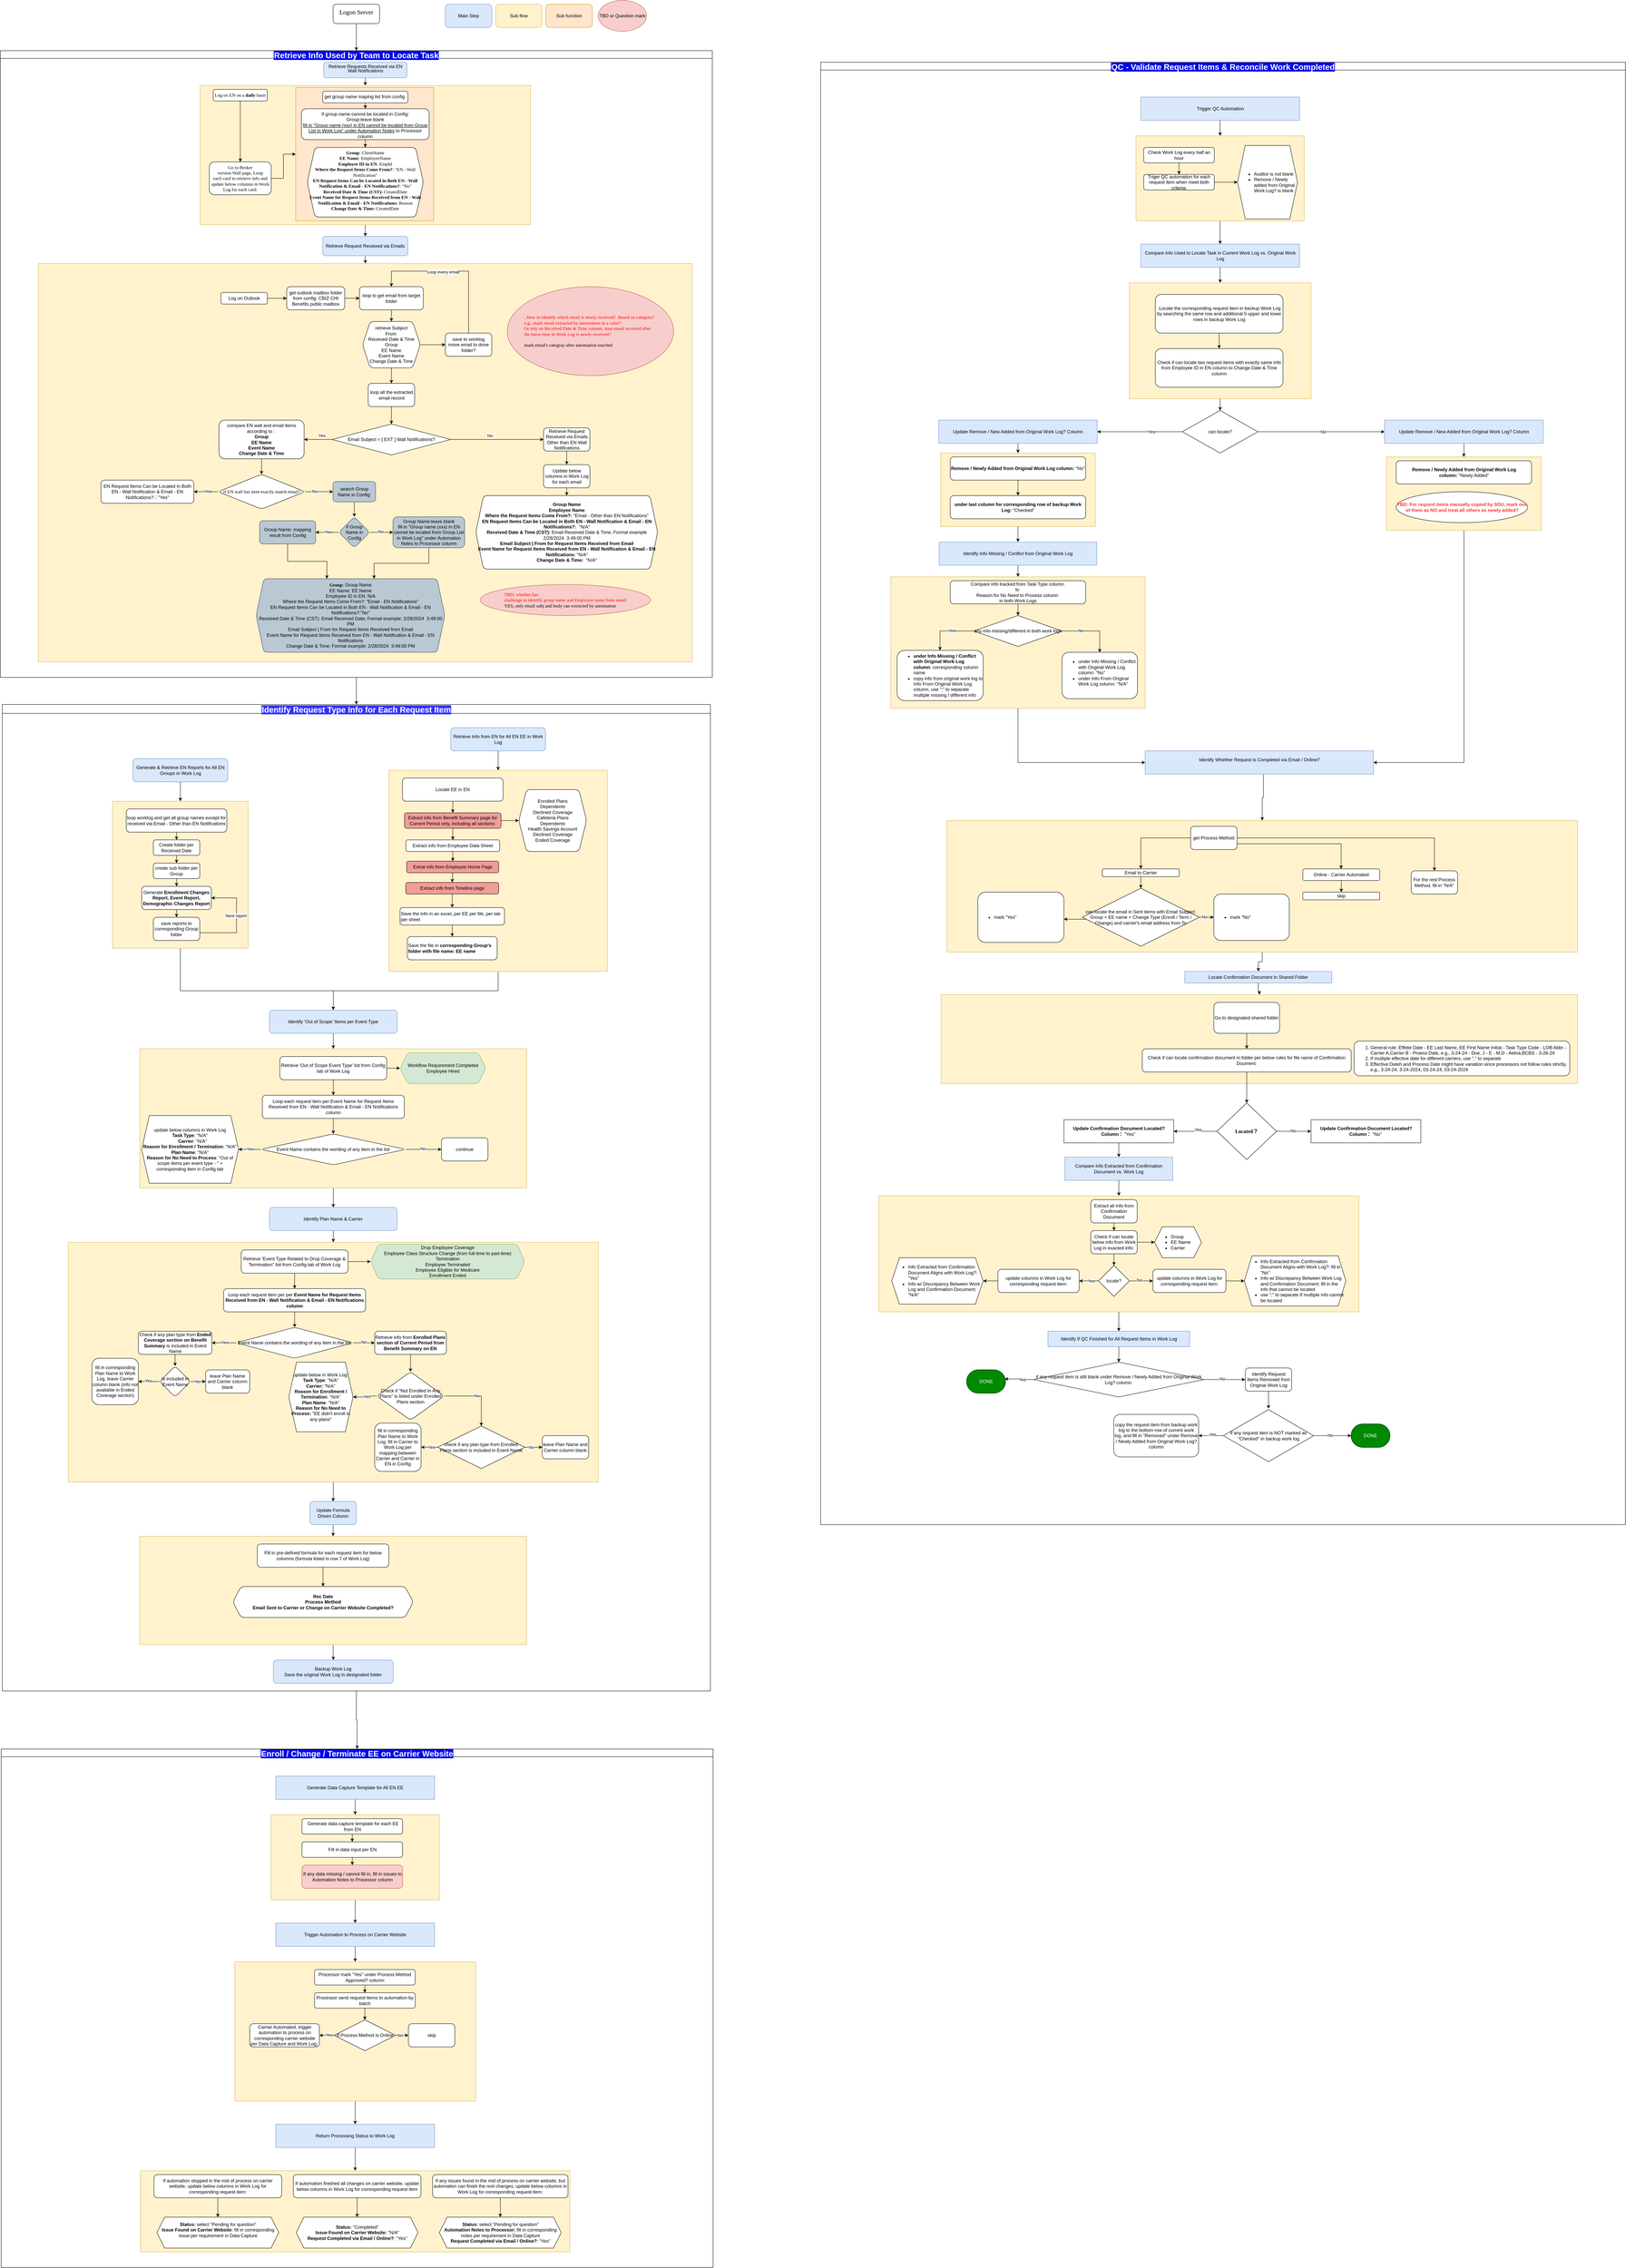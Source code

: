 <mxfile version="24.2.0" type="github">
  <diagram name="第 1 页" id="83uqd1XD576B4KeyOUZV">
    <mxGraphModel dx="10410" dy="5240" grid="1" gridSize="10" guides="1" tooltips="1" connect="1" arrows="1" fold="1" page="1" pageScale="1" pageWidth="850" pageHeight="1100" math="0" shadow="0">
      <root>
        <mxCell id="0" />
        <mxCell id="1" parent="0" />
        <mxCell id="GgeAHl5cq-EndFfnK4Qn-97" value="Enroll / Change / Terminate EE on Carrier Website" style="swimlane;startSize=20;horizontal=1;containerType=tree;fontSize=21;labelBackgroundColor=#0008e6;fontColor=#ffffff;" parent="1" vertex="1">
          <mxGeometry x="-408" y="4520" width="1840" height="1340" as="geometry" />
        </mxCell>
        <mxCell id="GgeAHl5cq-EndFfnK4Qn-290" style="edgeStyle=orthogonalEdgeStyle;rounded=0;orthogonalLoop=1;jettySize=auto;html=1;entryX=0.5;entryY=0;entryDx=0;entryDy=0;" parent="GgeAHl5cq-EndFfnK4Qn-97" source="GgeAHl5cq-EndFfnK4Qn-261" target="GgeAHl5cq-EndFfnK4Qn-272" edge="1">
          <mxGeometry relative="1" as="geometry" />
        </mxCell>
        <mxCell id="GgeAHl5cq-EndFfnK4Qn-261" value="" style="rounded=0;whiteSpace=wrap;html=1;fillColor=#fff2cc;strokeColor=#d6b656;" parent="GgeAHl5cq-EndFfnK4Qn-97" vertex="1">
          <mxGeometry x="697.5" y="170" width="435" height="220" as="geometry" />
        </mxCell>
        <mxCell id="GgeAHl5cq-EndFfnK4Qn-269" style="edgeStyle=orthogonalEdgeStyle;rounded=0;orthogonalLoop=1;jettySize=auto;html=1;entryX=0.5;entryY=0;entryDx=0;entryDy=0;" parent="GgeAHl5cq-EndFfnK4Qn-97" source="GgeAHl5cq-EndFfnK4Qn-258" target="GgeAHl5cq-EndFfnK4Qn-261" edge="1">
          <mxGeometry relative="1" as="geometry" />
        </mxCell>
        <mxCell id="GgeAHl5cq-EndFfnK4Qn-258" value="Generate Data Capture Template for All EN EE" style="rounded=0;whiteSpace=wrap;html=1;fillColor=#dae8fc;strokeColor=#6c8ebf;" parent="GgeAHl5cq-EndFfnK4Qn-97" vertex="1">
          <mxGeometry x="710" y="70" width="410" height="60" as="geometry" />
        </mxCell>
        <mxCell id="GgeAHl5cq-EndFfnK4Qn-262" value="&amp;nbsp;Generate data capture template for each EE from EN" style="rounded=1;whiteSpace=wrap;html=1;" parent="GgeAHl5cq-EndFfnK4Qn-97" vertex="1">
          <mxGeometry x="777.5" y="180" width="260" height="40" as="geometry" />
        </mxCell>
        <mxCell id="GgeAHl5cq-EndFfnK4Qn-263" value="" style="edgeStyle=orthogonalEdgeStyle;rounded=0;orthogonalLoop=1;jettySize=auto;html=1;" parent="GgeAHl5cq-EndFfnK4Qn-97" source="GgeAHl5cq-EndFfnK4Qn-262" target="GgeAHl5cq-EndFfnK4Qn-264" edge="1">
          <mxGeometry relative="1" as="geometry" />
        </mxCell>
        <mxCell id="GgeAHl5cq-EndFfnK4Qn-264" value="Fill in data input per EN" style="rounded=1;whiteSpace=wrap;html=1;" parent="GgeAHl5cq-EndFfnK4Qn-97" vertex="1">
          <mxGeometry x="777.5" y="240" width="260" height="40" as="geometry" />
        </mxCell>
        <mxCell id="GgeAHl5cq-EndFfnK4Qn-265" value="" style="edgeStyle=orthogonalEdgeStyle;rounded=0;orthogonalLoop=1;jettySize=auto;html=1;" parent="GgeAHl5cq-EndFfnK4Qn-97" source="GgeAHl5cq-EndFfnK4Qn-264" target="GgeAHl5cq-EndFfnK4Qn-266" edge="1">
          <mxGeometry relative="1" as="geometry">
            <mxPoint x="487.5" y="4750" as="sourcePoint" />
          </mxGeometry>
        </mxCell>
        <mxCell id="GgeAHl5cq-EndFfnK4Qn-266" value="If any data missing / cannot fill in, fill in issues to Automation Notes to Processor column" style="rounded=1;whiteSpace=wrap;html=1;fillColor=#f8cecc;strokeColor=#b85450;" parent="GgeAHl5cq-EndFfnK4Qn-97" vertex="1">
          <mxGeometry x="777.5" y="300" width="260" height="60" as="geometry" />
        </mxCell>
        <mxCell id="GgeAHl5cq-EndFfnK4Qn-343" style="edgeStyle=orthogonalEdgeStyle;rounded=0;orthogonalLoop=1;jettySize=auto;html=1;entryX=0.5;entryY=0;entryDx=0;entryDy=0;" parent="GgeAHl5cq-EndFfnK4Qn-97" source="GgeAHl5cq-EndFfnK4Qn-270" target="GgeAHl5cq-EndFfnK4Qn-330" edge="1">
          <mxGeometry relative="1" as="geometry" />
        </mxCell>
        <mxCell id="GgeAHl5cq-EndFfnK4Qn-270" value="" style="rounded=0;whiteSpace=wrap;html=1;fillColor=#fff2cc;strokeColor=#d6b656;" parent="GgeAHl5cq-EndFfnK4Qn-97" vertex="1">
          <mxGeometry x="603.75" y="550" width="622.5" height="360" as="geometry" />
        </mxCell>
        <mxCell id="GgeAHl5cq-EndFfnK4Qn-271" style="edgeStyle=orthogonalEdgeStyle;rounded=0;orthogonalLoop=1;jettySize=auto;html=1;entryX=0.5;entryY=0;entryDx=0;entryDy=0;" parent="GgeAHl5cq-EndFfnK4Qn-97" source="GgeAHl5cq-EndFfnK4Qn-272" target="GgeAHl5cq-EndFfnK4Qn-270" edge="1">
          <mxGeometry relative="1" as="geometry" />
        </mxCell>
        <mxCell id="GgeAHl5cq-EndFfnK4Qn-272" value="Trigger Automation to Process on Carrier Website" style="rounded=0;whiteSpace=wrap;html=1;fillColor=#dae8fc;strokeColor=#6c8ebf;" parent="GgeAHl5cq-EndFfnK4Qn-97" vertex="1">
          <mxGeometry x="710" y="450" width="410" height="60" as="geometry" />
        </mxCell>
        <mxCell id="GgeAHl5cq-EndFfnK4Qn-273" value="Processor mark &quot;Yes&quot; under Process Method Approved? column" style="rounded=1;whiteSpace=wrap;html=1;" parent="GgeAHl5cq-EndFfnK4Qn-97" vertex="1">
          <mxGeometry x="810" y="570" width="260" height="40" as="geometry" />
        </mxCell>
        <mxCell id="GgeAHl5cq-EndFfnK4Qn-274" value="" style="edgeStyle=orthogonalEdgeStyle;rounded=0;orthogonalLoop=1;jettySize=auto;html=1;" parent="GgeAHl5cq-EndFfnK4Qn-97" source="GgeAHl5cq-EndFfnK4Qn-273" target="GgeAHl5cq-EndFfnK4Qn-275" edge="1">
          <mxGeometry relative="1" as="geometry" />
        </mxCell>
        <mxCell id="GgeAHl5cq-EndFfnK4Qn-287" style="edgeStyle=orthogonalEdgeStyle;rounded=0;orthogonalLoop=1;jettySize=auto;html=1;" parent="GgeAHl5cq-EndFfnK4Qn-97" source="GgeAHl5cq-EndFfnK4Qn-275" target="GgeAHl5cq-EndFfnK4Qn-299" edge="1">
          <mxGeometry relative="1" as="geometry" />
        </mxCell>
        <mxCell id="GgeAHl5cq-EndFfnK4Qn-275" value="Processor send request items to automation by batch" style="rounded=1;whiteSpace=wrap;html=1;" parent="GgeAHl5cq-EndFfnK4Qn-97" vertex="1">
          <mxGeometry x="810" y="630" width="260" height="40" as="geometry" />
        </mxCell>
        <mxCell id="GgeAHl5cq-EndFfnK4Qn-297" value="Carrier Automated, trigger automation to process on corresponding carrier website per Data Capture and Work Log;&amp;nbsp;" style="rounded=1;whiteSpace=wrap;html=1;" parent="GgeAHl5cq-EndFfnK4Qn-97" vertex="1">
          <mxGeometry x="642.5" y="710" width="180" height="60" as="geometry" />
        </mxCell>
        <mxCell id="GgeAHl5cq-EndFfnK4Qn-300" style="edgeStyle=orthogonalEdgeStyle;rounded=0;orthogonalLoop=1;jettySize=auto;html=1;" parent="GgeAHl5cq-EndFfnK4Qn-97" source="GgeAHl5cq-EndFfnK4Qn-299" target="GgeAHl5cq-EndFfnK4Qn-297" edge="1">
          <mxGeometry relative="1" as="geometry" />
        </mxCell>
        <mxCell id="GgeAHl5cq-EndFfnK4Qn-301" value="Yes" style="edgeLabel;html=1;align=center;verticalAlign=middle;resizable=0;points=[];" parent="GgeAHl5cq-EndFfnK4Qn-300" vertex="1" connectable="0">
          <mxGeometry x="-0.334" y="-1" relative="1" as="geometry">
            <mxPoint as="offset" />
          </mxGeometry>
        </mxCell>
        <mxCell id="GgeAHl5cq-EndFfnK4Qn-307" style="edgeStyle=orthogonalEdgeStyle;rounded=0;orthogonalLoop=1;jettySize=auto;html=1;entryX=0;entryY=0.5;entryDx=0;entryDy=0;" parent="GgeAHl5cq-EndFfnK4Qn-97" source="GgeAHl5cq-EndFfnK4Qn-299" target="GgeAHl5cq-EndFfnK4Qn-304" edge="1">
          <mxGeometry relative="1" as="geometry" />
        </mxCell>
        <mxCell id="GgeAHl5cq-EndFfnK4Qn-308" value="No" style="edgeLabel;html=1;align=center;verticalAlign=middle;resizable=0;points=[];" parent="GgeAHl5cq-EndFfnK4Qn-307" vertex="1" connectable="0">
          <mxGeometry x="-0.143" y="2" relative="1" as="geometry">
            <mxPoint x="-9" y="-2" as="offset" />
          </mxGeometry>
        </mxCell>
        <mxCell id="GgeAHl5cq-EndFfnK4Qn-299" value="If Process Method is Online" style="rhombus;whiteSpace=wrap;html=1;" parent="GgeAHl5cq-EndFfnK4Qn-97" vertex="1">
          <mxGeometry x="860.63" y="700" width="158.75" height="80" as="geometry" />
        </mxCell>
        <mxCell id="GgeAHl5cq-EndFfnK4Qn-304" value="skip" style="rounded=1;whiteSpace=wrap;html=1;" parent="GgeAHl5cq-EndFfnK4Qn-97" vertex="1">
          <mxGeometry x="1052.5" y="710" width="120" height="60" as="geometry" />
        </mxCell>
        <mxCell id="GgeAHl5cq-EndFfnK4Qn-328" value="" style="rounded=0;whiteSpace=wrap;html=1;fillColor=#fff2cc;strokeColor=#d6b656;" parent="GgeAHl5cq-EndFfnK4Qn-97" vertex="1">
          <mxGeometry x="360" y="1090" width="1110" height="210" as="geometry" />
        </mxCell>
        <mxCell id="GgeAHl5cq-EndFfnK4Qn-358" style="edgeStyle=orthogonalEdgeStyle;rounded=0;orthogonalLoop=1;jettySize=auto;html=1;entryX=0.5;entryY=0;entryDx=0;entryDy=0;" parent="GgeAHl5cq-EndFfnK4Qn-97" source="GgeAHl5cq-EndFfnK4Qn-330" target="GgeAHl5cq-EndFfnK4Qn-328" edge="1">
          <mxGeometry relative="1" as="geometry" />
        </mxCell>
        <mxCell id="GgeAHl5cq-EndFfnK4Qn-330" value="&lt;div&gt;Return Processing Status to Work Log&lt;/div&gt;" style="rounded=0;whiteSpace=wrap;html=1;fillColor=#dae8fc;strokeColor=#6c8ebf;" parent="GgeAHl5cq-EndFfnK4Qn-97" vertex="1">
          <mxGeometry x="710" y="970" width="410" height="60" as="geometry" />
        </mxCell>
        <mxCell id="GgeAHl5cq-EndFfnK4Qn-350" style="edgeStyle=orthogonalEdgeStyle;rounded=0;orthogonalLoop=1;jettySize=auto;html=1;" parent="GgeAHl5cq-EndFfnK4Qn-97" source="GgeAHl5cq-EndFfnK4Qn-331" target="GgeAHl5cq-EndFfnK4Qn-347" edge="1">
          <mxGeometry relative="1" as="geometry" />
        </mxCell>
        <mxCell id="GgeAHl5cq-EndFfnK4Qn-331" value="If automation stopped in the mid of process on carrier website, update below columns in Work Log for corresponding request item:" style="rounded=1;whiteSpace=wrap;html=1;" parent="GgeAHl5cq-EndFfnK4Qn-97" vertex="1">
          <mxGeometry x="395" y="1100" width="330" height="60" as="geometry" />
        </mxCell>
        <mxCell id="GgeAHl5cq-EndFfnK4Qn-353" style="edgeStyle=orthogonalEdgeStyle;rounded=0;orthogonalLoop=1;jettySize=auto;html=1;entryX=0.5;entryY=0;entryDx=0;entryDy=0;" parent="GgeAHl5cq-EndFfnK4Qn-97" source="GgeAHl5cq-EndFfnK4Qn-344" target="GgeAHl5cq-EndFfnK4Qn-351" edge="1">
          <mxGeometry relative="1" as="geometry" />
        </mxCell>
        <mxCell id="GgeAHl5cq-EndFfnK4Qn-344" value="If automation finished all changes on carrier website, update below columns in Work Log for corresponding request item" style="rounded=1;whiteSpace=wrap;html=1;" parent="GgeAHl5cq-EndFfnK4Qn-97" vertex="1">
          <mxGeometry x="755" y="1100" width="330" height="60" as="geometry" />
        </mxCell>
        <mxCell id="GgeAHl5cq-EndFfnK4Qn-347" value="&lt;div&gt;&lt;b&gt;Status: &lt;/b&gt;select &quot;Pending for question&quot;&lt;/div&gt;&lt;div&gt;&lt;b&gt;Issue Found on Carrier Website&lt;/b&gt;: fill in corresponding issue per requirement in Data Capture&lt;/div&gt;&lt;div&gt;&lt;br&gt;&lt;/div&gt;" style="shape=hexagon;perimeter=hexagonPerimeter2;whiteSpace=wrap;html=1;fixedSize=1;" parent="GgeAHl5cq-EndFfnK4Qn-97" vertex="1">
          <mxGeometry x="402.5" y="1210" width="315" height="80" as="geometry" />
        </mxCell>
        <mxCell id="GgeAHl5cq-EndFfnK4Qn-351" value="&lt;div&gt;&lt;div&gt;&lt;b&gt;Status:&lt;/b&gt; &quot;Completed&quot;&lt;/div&gt;&lt;div&gt;&lt;b&gt;Issue Found on Carrier Website:&lt;/b&gt; &quot;N/A&quot;&lt;/div&gt;&lt;div&gt;&lt;b&gt;Request Completed via Email / Online?&lt;/b&gt;: &quot;Yes&quot;&lt;/div&gt;&lt;/div&gt;" style="shape=hexagon;perimeter=hexagonPerimeter2;whiteSpace=wrap;html=1;fixedSize=1;" parent="GgeAHl5cq-EndFfnK4Qn-97" vertex="1">
          <mxGeometry x="762.5" y="1210" width="315" height="80" as="geometry" />
        </mxCell>
        <mxCell id="GgeAHl5cq-EndFfnK4Qn-357" style="edgeStyle=orthogonalEdgeStyle;rounded=0;orthogonalLoop=1;jettySize=auto;html=1;" parent="GgeAHl5cq-EndFfnK4Qn-97" source="GgeAHl5cq-EndFfnK4Qn-354" target="GgeAHl5cq-EndFfnK4Qn-355" edge="1">
          <mxGeometry relative="1" as="geometry" />
        </mxCell>
        <mxCell id="GgeAHl5cq-EndFfnK4Qn-354" value="If any issues found in the mid of process on carrier website, but automation can finish the rest changes, update below columns in Work Log for corresponding request item:" style="rounded=1;whiteSpace=wrap;html=1;" parent="GgeAHl5cq-EndFfnK4Qn-97" vertex="1">
          <mxGeometry x="1115" y="1100" width="350" height="60" as="geometry" />
        </mxCell>
        <mxCell id="GgeAHl5cq-EndFfnK4Qn-355" value="&lt;div&gt;&lt;b&gt;Status:&amp;nbsp;&lt;/b&gt;&lt;span style=&quot;background-color: initial;&quot;&gt;select &quot;Pending for question&quot;&lt;/span&gt;&lt;/div&gt;&lt;div&gt;&lt;b&gt;Automation Notes to Processor: &lt;/b&gt;fill in corresponding notes per requirement in Data Capture&lt;br&gt;&lt;/div&gt;&lt;div&gt;&lt;b&gt;Request Completed via Email / Online?&lt;/b&gt;: &quot;Yes&quot;&lt;/div&gt;" style="shape=hexagon;perimeter=hexagonPerimeter2;whiteSpace=wrap;html=1;fixedSize=1;" parent="GgeAHl5cq-EndFfnK4Qn-97" vertex="1">
          <mxGeometry x="1132.5" y="1210" width="315" height="80" as="geometry" />
        </mxCell>
        <mxCell id="GgeAHl5cq-EndFfnK4Qn-33" value="" style="edgeStyle=orthogonalEdgeStyle;rounded=0;orthogonalLoop=1;jettySize=auto;html=1;" parent="1" source="GgeAHl5cq-EndFfnK4Qn-8" target="GgeAHl5cq-EndFfnK4Qn-31" edge="1">
          <mxGeometry relative="1" as="geometry" />
        </mxCell>
        <mxCell id="GgeAHl5cq-EndFfnK4Qn-8" value="" style="rounded=0;whiteSpace=wrap;html=1;fillColor=#fff2cc;strokeColor=#d6b656;" parent="1" vertex="1">
          <mxGeometry x="106.25" y="220" width="853.75" height="360" as="geometry" />
        </mxCell>
        <mxCell id="GgeAHl5cq-EndFfnK4Qn-24" value="" style="rounded=0;whiteSpace=wrap;html=1;fillColor=#ffe6cc;strokeColor=#d79b00;" parent="1" vertex="1">
          <mxGeometry x="353.13" y="225" width="356.87" height="345" as="geometry" />
        </mxCell>
        <mxCell id="GgeAHl5cq-EndFfnK4Qn-255" style="edgeStyle=orthogonalEdgeStyle;rounded=0;orthogonalLoop=1;jettySize=auto;html=1;entryX=0.5;entryY=0;entryDx=0;entryDy=0;" parent="1" source="GgeAHl5cq-EndFfnK4Qn-1" target="GgeAHl5cq-EndFfnK4Qn-253" edge="1">
          <mxGeometry relative="1" as="geometry" />
        </mxCell>
        <mxCell id="GgeAHl5cq-EndFfnK4Qn-1" value="&lt;p style=&quot;line-height: 90%; margin-top: 0pt; margin-bottom: 5.04pt; margin-left: 0in; text-indent: 0in;&quot;&gt;&lt;span style=&quot;font-size: 12pt; font-family: Calibri;&quot;&gt;Log&lt;/span&gt;&lt;span style=&quot;font-size: 12pt; font-family: Calibri; vertical-align: baseline;&quot;&gt;on Server&lt;/span&gt;&lt;/p&gt;" style="rounded=1;whiteSpace=wrap;html=1;fontStyle=0" parent="1" vertex="1">
          <mxGeometry x="450" y="10" width="120" height="50" as="geometry" />
        </mxCell>
        <mxCell id="GgeAHl5cq-EndFfnK4Qn-9" value="" style="edgeStyle=orthogonalEdgeStyle;rounded=0;orthogonalLoop=1;jettySize=auto;html=1;" parent="1" source="GgeAHl5cq-EndFfnK4Qn-3" target="GgeAHl5cq-EndFfnK4Qn-8" edge="1">
          <mxGeometry relative="1" as="geometry" />
        </mxCell>
        <mxCell id="GgeAHl5cq-EndFfnK4Qn-12" value="" style="edgeStyle=orthogonalEdgeStyle;rounded=0;orthogonalLoop=1;jettySize=auto;html=1;" parent="1" source="GgeAHl5cq-EndFfnK4Qn-10" target="GgeAHl5cq-EndFfnK4Qn-11" edge="1">
          <mxGeometry relative="1" as="geometry" />
        </mxCell>
        <mxCell id="GgeAHl5cq-EndFfnK4Qn-10" value="&lt;p style=&quot;language:en-US;margin-top:0pt;margin-bottom:0pt;margin-left:0in;&lt;br/&gt;text-indent:0in;text-align:left&quot;&gt;&lt;span style=&quot;font-size: 9pt; font-family: Calibri;&quot;&gt;Log on EN on a &lt;/span&gt;&lt;span style=&quot;font-size: 9pt; font-family: Calibri; font-weight: bold;&quot;&gt;daily&lt;/span&gt;&lt;span style=&quot;font-size: 9pt; font-family: Calibri;&quot;&gt; basis&lt;/span&gt;&lt;/p&gt;" style="rounded=1;whiteSpace=wrap;html=1;" parent="1" vertex="1">
          <mxGeometry x="140" y="230" width="140" height="30" as="geometry" />
        </mxCell>
        <mxCell id="GgeAHl5cq-EndFfnK4Qn-26" style="edgeStyle=orthogonalEdgeStyle;rounded=0;orthogonalLoop=1;jettySize=auto;html=1;" parent="1" source="GgeAHl5cq-EndFfnK4Qn-11" target="GgeAHl5cq-EndFfnK4Qn-24" edge="1">
          <mxGeometry relative="1" as="geometry" />
        </mxCell>
        <mxCell id="GgeAHl5cq-EndFfnK4Qn-11" value="&lt;p style=&quot;margin-top: 0pt; margin-bottom: 0pt; margin-left: 0in;&quot;&gt;&lt;span style=&quot;font-size: 9pt; font-family: Calibri;&quot;&gt;Go to Broker&lt;/span&gt;&lt;span style=&quot;font-size: 9pt; font-family: Calibri; vertical-align: baseline;&quot;&gt;&lt;br&gt;version Wall page,&amp;nbsp;&lt;/span&gt;&lt;span style=&quot;font-family: Calibri; font-size: 9pt; text-indent: 0in; background-color: initial;&quot;&gt;Loop&lt;br&gt;each card to retrieve info and update below columns in Work Log for each card:&lt;/span&gt;&lt;/p&gt;" style="whiteSpace=wrap;html=1;rounded=1;align=center;" parent="1" vertex="1">
          <mxGeometry x="130" y="417.5" width="160" height="85" as="geometry" />
        </mxCell>
        <mxCell id="GgeAHl5cq-EndFfnK4Qn-15" value="&lt;span style=&quot;font-size: 9pt; font-family: Calibri; font-weight: bold; vertical-align: baseline;&quot;&gt;Group&lt;/span&gt;&lt;span style=&quot;font-size: 9pt; font-family: Calibri; vertical-align: baseline;&quot;&gt;: ClientName&lt;/span&gt;&lt;div&gt;&lt;span style=&quot;vertical-align: baseline;&quot;&gt;&lt;font face=&quot;Calibri&quot;&gt;&lt;div style=&quot;&quot;&gt;&lt;b&gt;EE Name&lt;/b&gt;: EmployeeName&lt;/div&gt;&lt;div style=&quot;&quot;&gt;&lt;b&gt;Employee ID in EN&lt;/b&gt;: EmpId&lt;/div&gt;&lt;div style=&quot;&quot;&gt;&lt;b&gt;Where the Request Items Come From?&lt;/b&gt;: &quot;EN - Wall Notification&quot;&lt;/div&gt;&lt;div style=&quot;&quot;&gt;&lt;b&gt;EN Request Items Can be Located in Both EN - Wall Notification &amp;amp; Email - EN Notifications?&lt;/b&gt;: &quot;No&quot;&lt;/div&gt;&lt;div style=&quot;&quot;&gt;&lt;b&gt;Received Date &amp;amp; Time (CST): &lt;/b&gt;CreatedDate&lt;/div&gt;&lt;div style=&quot;&quot;&gt;&lt;b&gt;Event Name for Request Items Received from EN - Wall Notification &amp;amp; Email - EN Notifications:&lt;/b&gt; Reason&lt;/div&gt;&lt;div style=&quot;&quot;&gt;&lt;b&gt;Change Date &amp;amp; Time:&lt;/b&gt; CreatedDate&lt;/div&gt;&lt;/font&gt;&lt;/span&gt;&lt;/div&gt;" style="shape=hexagon;perimeter=hexagonPerimeter2;whiteSpace=wrap;html=1;fixedSize=1;rounded=1;verticalAlign=top;align=center;" parent="1" vertex="1">
          <mxGeometry x="383.13" y="380" width="300" height="180" as="geometry" />
        </mxCell>
        <mxCell id="GgeAHl5cq-EndFfnK4Qn-22" value="" style="edgeStyle=orthogonalEdgeStyle;rounded=0;orthogonalLoop=1;jettySize=auto;html=1;" parent="1" source="GgeAHl5cq-EndFfnK4Qn-17" target="GgeAHl5cq-EndFfnK4Qn-21" edge="1">
          <mxGeometry relative="1" as="geometry" />
        </mxCell>
        <mxCell id="GgeAHl5cq-EndFfnK4Qn-17" value="get group name maping list from config&amp;nbsp;&lt;div&gt;&lt;br&gt;&lt;/div&gt;" style="whiteSpace=wrap;html=1;verticalAlign=top;rounded=1;" parent="1" vertex="1">
          <mxGeometry x="423.13" y="235" width="220" height="30" as="geometry" />
        </mxCell>
        <mxCell id="GgeAHl5cq-EndFfnK4Qn-23" value="" style="edgeStyle=orthogonalEdgeStyle;rounded=0;orthogonalLoop=1;jettySize=auto;html=1;" parent="1" source="GgeAHl5cq-EndFfnK4Qn-21" target="GgeAHl5cq-EndFfnK4Qn-15" edge="1">
          <mxGeometry relative="1" as="geometry" />
        </mxCell>
        <mxCell id="GgeAHl5cq-EndFfnK4Qn-21" value="If group name cannot be located in Config:&lt;div&gt;Group:leave blank&lt;div&gt;&lt;u&gt;fill in &quot;Group name (xxx) in EN cannot be located from Group List in Work Log&quot; under Automation Notes&lt;/u&gt; to Processor column&lt;br&gt;&lt;div&gt;&lt;br&gt;&lt;/div&gt;&lt;/div&gt;&lt;/div&gt;" style="whiteSpace=wrap;html=1;verticalAlign=top;rounded=1;align=center;" parent="1" vertex="1">
          <mxGeometry x="368.13" y="280" width="330" height="80" as="geometry" />
        </mxCell>
        <mxCell id="GgeAHl5cq-EndFfnK4Qn-35" value="" style="edgeStyle=orthogonalEdgeStyle;rounded=0;orthogonalLoop=1;jettySize=auto;html=1;" parent="1" source="GgeAHl5cq-EndFfnK4Qn-31" target="GgeAHl5cq-EndFfnK4Qn-34" edge="1">
          <mxGeometry relative="1" as="geometry" />
        </mxCell>
        <mxCell id="GgeAHl5cq-EndFfnK4Qn-31" value="&lt;div&gt;Retrieve Request Received via Emails&lt;br&gt;&lt;/div&gt;" style="whiteSpace=wrap;html=1;verticalAlign=middle;rounded=1;fillColor=#dae8fc;strokeColor=#6c8ebf;" parent="1" vertex="1">
          <mxGeometry x="423.13" y="610" width="220" height="50" as="geometry" />
        </mxCell>
        <mxCell id="GgeAHl5cq-EndFfnK4Qn-34" value="" style="rounded=0;whiteSpace=wrap;html=1;fillColor=#fff2cc;strokeColor=#d6b656;" parent="1" vertex="1">
          <mxGeometry x="-311.87" y="680" width="1690" height="1030" as="geometry" />
        </mxCell>
        <mxCell id="GgeAHl5cq-EndFfnK4Qn-38" value="" style="edgeStyle=orthogonalEdgeStyle;rounded=0;orthogonalLoop=1;jettySize=auto;html=1;" parent="1" source="GgeAHl5cq-EndFfnK4Qn-36" target="GgeAHl5cq-EndFfnK4Qn-37" edge="1">
          <mxGeometry relative="1" as="geometry" />
        </mxCell>
        <mxCell id="GgeAHl5cq-EndFfnK4Qn-36" value="Log on Outlook" style="rounded=1;whiteSpace=wrap;html=1;" parent="1" vertex="1">
          <mxGeometry x="160" y="755" width="120" height="30" as="geometry" />
        </mxCell>
        <mxCell id="GgeAHl5cq-EndFfnK4Qn-40" value="" style="edgeStyle=orthogonalEdgeStyle;rounded=0;orthogonalLoop=1;jettySize=auto;html=1;" parent="1" source="GgeAHl5cq-EndFfnK4Qn-37" target="GgeAHl5cq-EndFfnK4Qn-39" edge="1">
          <mxGeometry relative="1" as="geometry" />
        </mxCell>
        <mxCell id="GgeAHl5cq-EndFfnK4Qn-37" value="get outlook mailbox folder from config:&amp;nbsp;CBIZ CHI Benefits public mailbox" style="whiteSpace=wrap;html=1;rounded=1;" parent="1" vertex="1">
          <mxGeometry x="330" y="740" width="150" height="60" as="geometry" />
        </mxCell>
        <mxCell id="GgeAHl5cq-EndFfnK4Qn-51" value="" style="edgeStyle=orthogonalEdgeStyle;rounded=0;orthogonalLoop=1;jettySize=auto;html=1;" parent="1" source="GgeAHl5cq-EndFfnK4Qn-39" target="GgeAHl5cq-EndFfnK4Qn-50" edge="1">
          <mxGeometry relative="1" as="geometry" />
        </mxCell>
        <mxCell id="GgeAHl5cq-EndFfnK4Qn-39" value="loop to get email from target folder" style="whiteSpace=wrap;html=1;rounded=1;" parent="1" vertex="1">
          <mxGeometry x="518.13" y="740" width="165" height="60" as="geometry" />
        </mxCell>
        <mxCell id="GgeAHl5cq-EndFfnK4Qn-44" style="edgeStyle=orthogonalEdgeStyle;rounded=0;orthogonalLoop=1;jettySize=auto;html=1;entryX=0.5;entryY=0;entryDx=0;entryDy=0;" parent="1" source="GgeAHl5cq-EndFfnK4Qn-41" target="GgeAHl5cq-EndFfnK4Qn-39" edge="1">
          <mxGeometry relative="1" as="geometry">
            <Array as="points">
              <mxPoint x="800" y="700" />
              <mxPoint x="601" y="700" />
            </Array>
          </mxGeometry>
        </mxCell>
        <mxCell id="GgeAHl5cq-EndFfnK4Qn-45" value="Loop every email" style="edgeLabel;html=1;align=center;verticalAlign=middle;resizable=0;points=[];" parent="GgeAHl5cq-EndFfnK4Qn-44" vertex="1" connectable="0">
          <mxGeometry x="0.135" y="2" relative="1" as="geometry">
            <mxPoint as="offset" />
          </mxGeometry>
        </mxCell>
        <mxCell id="GgeAHl5cq-EndFfnK4Qn-41" value="save to worklog&lt;div&gt;move email to done folder?&lt;/div&gt;" style="whiteSpace=wrap;html=1;rounded=1;" parent="1" vertex="1">
          <mxGeometry x="740" y="860" width="120" height="60" as="geometry" />
        </mxCell>
        <mxCell id="GgeAHl5cq-EndFfnK4Qn-46" value="&lt;p style=&quot;language:en-US;margin-top:0pt;margin-bottom:0pt;margin-left:0in;&lt;br/&gt;text-indent:0in;text-align:left&quot;&gt;&lt;span style=&quot;font-size: 9pt; font-family: Calibri; vertical-align: baseline;&quot;&gt;. &lt;/span&gt;&lt;span style=&quot;font-size: 9pt; font-family: Calibri; color: red; vertical-align: baseline;&quot;&gt;How to identify which email is newly received?&amp;nbsp; Based on category?&amp;nbsp;&amp;nbsp;&lt;/span&gt;&lt;/p&gt;&lt;p style=&quot;language:en-US;margin-top:0pt;margin-bottom:0pt;margin-left:0in;&lt;br/&gt;text-indent:0in;text-align:left&quot;&gt;&lt;span style=&quot;font-size: 9pt; font-family: Calibri; color: red; vertical-align: baseline;&quot;&gt;e.g., mark email extracted by automation in a color?&amp;nbsp;&lt;/span&gt;&lt;/p&gt;&lt;p style=&quot;language:en-US;margin-top:0pt;margin-bottom:0pt;margin-left:0in;&lt;br/&gt;text-indent:0in;text-align:left&quot;&gt;&lt;span style=&quot;font-size: 9pt; font-family: Calibri; color: red; vertical-align: baseline;&quot;&gt;Or rely on Received Date &amp;amp; Time column, treat email received after&lt;br&gt;the latest time in Work Log is newly received?&lt;/span&gt;&lt;/p&gt;&lt;p style=&quot;language:en-US;margin-top:0pt;margin-bottom:0pt;margin-left:0in;&lt;br/&gt;text-indent:0in;text-align:left&quot;&gt;&lt;span style=&quot;font-size: 9pt; font-family: Calibri; color: red; vertical-align: baseline;&quot;&gt;&lt;br&gt;&lt;/span&gt;&lt;/p&gt;&lt;p style=&quot;language:en-US;margin-top:0pt;margin-bottom:0pt;margin-left:0in;&lt;br/&gt;text-indent:0in;text-align:left&quot;&gt;&lt;span style=&quot;font-size: 9pt; font-family: Calibri; vertical-align: baseline;&quot;&gt;mark email&#39;s categray after automation touched&lt;/span&gt;&lt;/p&gt;" style="ellipse;whiteSpace=wrap;html=1;fillColor=#f8cecc;strokeColor=#b85450;" parent="1" vertex="1">
          <mxGeometry x="900" y="740" width="430" height="230" as="geometry" />
        </mxCell>
        <mxCell id="GgeAHl5cq-EndFfnK4Qn-49" value="" style="edgeStyle=orthogonalEdgeStyle;rounded=0;orthogonalLoop=1;jettySize=auto;html=1;" parent="1" source="GgeAHl5cq-EndFfnK4Qn-47" target="GgeAHl5cq-EndFfnK4Qn-48" edge="1">
          <mxGeometry relative="1" as="geometry" />
        </mxCell>
        <mxCell id="GgeAHl5cq-EndFfnK4Qn-47" value="compare EN wall and email items according to :&amp;nbsp;&lt;div&gt;&lt;div&gt;&lt;b&gt;Group&lt;/b&gt;&lt;/div&gt;&lt;div&gt;&lt;b&gt;EE Name&lt;/b&gt;&lt;/div&gt;&lt;div&gt;&lt;b&gt;Event Name&lt;/b&gt;&lt;/div&gt;&lt;div&gt;&lt;b&gt;Change Date &amp;amp; Time&lt;/b&gt;&lt;/div&gt;&lt;/div&gt;" style="rounded=1;whiteSpace=wrap;html=1;" parent="1" vertex="1">
          <mxGeometry x="155" y="1085" width="220" height="100" as="geometry" />
        </mxCell>
        <mxCell id="GgeAHl5cq-EndFfnK4Qn-65" value="" style="edgeStyle=orthogonalEdgeStyle;rounded=0;orthogonalLoop=1;jettySize=auto;html=1;" parent="1" source="GgeAHl5cq-EndFfnK4Qn-48" target="GgeAHl5cq-EndFfnK4Qn-64" edge="1">
          <mxGeometry relative="1" as="geometry" />
        </mxCell>
        <mxCell id="GgeAHl5cq-EndFfnK4Qn-66" value="Yes" style="edgeLabel;html=1;align=center;verticalAlign=middle;resizable=0;points=[];" parent="GgeAHl5cq-EndFfnK4Qn-65" vertex="1" connectable="0">
          <mxGeometry x="-0.12" y="-1" relative="1" as="geometry">
            <mxPoint x="1" as="offset" />
          </mxGeometry>
        </mxCell>
        <mxCell id="GgeAHl5cq-EndFfnK4Qn-68" value="" style="edgeStyle=orthogonalEdgeStyle;rounded=0;orthogonalLoop=1;jettySize=auto;html=1;" parent="1" source="GgeAHl5cq-EndFfnK4Qn-48" target="GgeAHl5cq-EndFfnK4Qn-67" edge="1">
          <mxGeometry relative="1" as="geometry" />
        </mxCell>
        <mxCell id="GgeAHl5cq-EndFfnK4Qn-69" value="No" style="edgeLabel;html=1;align=center;verticalAlign=middle;resizable=0;points=[];" parent="GgeAHl5cq-EndFfnK4Qn-68" vertex="1" connectable="0">
          <mxGeometry x="-0.343" y="1" relative="1" as="geometry">
            <mxPoint x="1" as="offset" />
          </mxGeometry>
        </mxCell>
        <mxCell id="GgeAHl5cq-EndFfnK4Qn-48" value="&lt;span style=&quot;font-size: 9pt; font-family: Calibri;&quot;&gt;if EN wall has item exactly match email?&lt;/span&gt;" style="rhombus;whiteSpace=wrap;html=1;rounded=1;" parent="1" vertex="1">
          <mxGeometry x="152.5" y="1225" width="225" height="90" as="geometry" />
        </mxCell>
        <mxCell id="GgeAHl5cq-EndFfnK4Qn-52" value="" style="edgeStyle=orthogonalEdgeStyle;rounded=0;orthogonalLoop=1;jettySize=auto;html=1;" parent="1" source="GgeAHl5cq-EndFfnK4Qn-50" target="GgeAHl5cq-EndFfnK4Qn-41" edge="1">
          <mxGeometry relative="1" as="geometry" />
        </mxCell>
        <mxCell id="GgeAHl5cq-EndFfnK4Qn-87" style="edgeStyle=orthogonalEdgeStyle;rounded=0;orthogonalLoop=1;jettySize=auto;html=1;" parent="1" source="GgeAHl5cq-EndFfnK4Qn-50" target="GgeAHl5cq-EndFfnK4Qn-57" edge="1">
          <mxGeometry relative="1" as="geometry" />
        </mxCell>
        <mxCell id="GgeAHl5cq-EndFfnK4Qn-50" value="retrieve Subject&lt;div&gt;From&amp;nbsp;&lt;/div&gt;&lt;div&gt;Received Date &amp;amp; Time Group&lt;div&gt;EE Name&lt;br&gt;&lt;/div&gt;&lt;div&gt;Event Name&lt;br&gt;&lt;/div&gt;&lt;div&gt;Change Date &amp;amp; Time&lt;br&gt;&lt;/div&gt;&lt;/div&gt;" style="shape=hexagon;perimeter=hexagonPerimeter2;whiteSpace=wrap;html=1;fixedSize=1;rounded=1;" parent="1" vertex="1">
          <mxGeometry x="525.95" y="830" width="149.37" height="120" as="geometry" />
        </mxCell>
        <mxCell id="GgeAHl5cq-EndFfnK4Qn-56" value="" style="edgeStyle=orthogonalEdgeStyle;rounded=0;orthogonalLoop=1;jettySize=auto;html=1;" parent="1" source="GgeAHl5cq-EndFfnK4Qn-54" target="GgeAHl5cq-EndFfnK4Qn-47" edge="1">
          <mxGeometry relative="1" as="geometry" />
        </mxCell>
        <mxCell id="GgeAHl5cq-EndFfnK4Qn-60" value="Yes" style="edgeLabel;html=1;align=center;verticalAlign=middle;resizable=0;points=[];" parent="GgeAHl5cq-EndFfnK4Qn-56" vertex="1" connectable="0">
          <mxGeometry x="-0.419" y="-1" relative="1" as="geometry">
            <mxPoint x="-5" y="-9" as="offset" />
          </mxGeometry>
        </mxCell>
        <mxCell id="GgeAHl5cq-EndFfnK4Qn-62" value="" style="edgeStyle=orthogonalEdgeStyle;rounded=0;orthogonalLoop=1;jettySize=auto;html=1;" parent="1" source="GgeAHl5cq-EndFfnK4Qn-54" target="GgeAHl5cq-EndFfnK4Qn-61" edge="1">
          <mxGeometry relative="1" as="geometry" />
        </mxCell>
        <mxCell id="GgeAHl5cq-EndFfnK4Qn-63" value="No" style="edgeLabel;html=1;align=center;verticalAlign=middle;resizable=0;points=[];" parent="GgeAHl5cq-EndFfnK4Qn-62" vertex="1" connectable="0">
          <mxGeometry x="-0.487" y="2" relative="1" as="geometry">
            <mxPoint x="39" y="-8" as="offset" />
          </mxGeometry>
        </mxCell>
        <mxCell id="GgeAHl5cq-EndFfnK4Qn-54" value="Email Subject = [ EXT ] Wall Notifications?" style="rhombus;whiteSpace=wrap;html=1;" parent="1" vertex="1">
          <mxGeometry x="447.19" y="1095" width="306.87" height="80" as="geometry" />
        </mxCell>
        <mxCell id="GgeAHl5cq-EndFfnK4Qn-59" value="" style="edgeStyle=orthogonalEdgeStyle;rounded=0;orthogonalLoop=1;jettySize=auto;html=1;" parent="1" source="GgeAHl5cq-EndFfnK4Qn-57" target="GgeAHl5cq-EndFfnK4Qn-54" edge="1">
          <mxGeometry relative="1" as="geometry" />
        </mxCell>
        <mxCell id="GgeAHl5cq-EndFfnK4Qn-57" value="loop all the extracted email record" style="rounded=1;whiteSpace=wrap;html=1;" parent="1" vertex="1">
          <mxGeometry x="540.63" y="990" width="120" height="60" as="geometry" />
        </mxCell>
        <mxCell id="GgeAHl5cq-EndFfnK4Qn-92" value="" style="edgeStyle=orthogonalEdgeStyle;rounded=0;orthogonalLoop=1;jettySize=auto;html=1;" parent="1" source="GgeAHl5cq-EndFfnK4Qn-61" target="GgeAHl5cq-EndFfnK4Qn-91" edge="1">
          <mxGeometry relative="1" as="geometry" />
        </mxCell>
        <mxCell id="GgeAHl5cq-EndFfnK4Qn-61" value="Retrieve Request Received via Emails Other than EN Wall Notifications" style="rounded=1;whiteSpace=wrap;html=1;" parent="1" vertex="1">
          <mxGeometry x="993.745" y="1105" width="120" height="60" as="geometry" />
        </mxCell>
        <mxCell id="GgeAHl5cq-EndFfnK4Qn-64" value="EN Request Items Can be Located in Both EN - Wall Notification &amp;amp; Email - EN Notifications?：&quot;Yes&quot;" style="whiteSpace=wrap;html=1;rounded=1;" parent="1" vertex="1">
          <mxGeometry x="-150" y="1240" width="240" height="60" as="geometry" />
        </mxCell>
        <mxCell id="GgeAHl5cq-EndFfnK4Qn-71" value="" style="edgeStyle=orthogonalEdgeStyle;rounded=0;orthogonalLoop=1;jettySize=auto;html=1;" parent="1" source="GgeAHl5cq-EndFfnK4Qn-67" target="GgeAHl5cq-EndFfnK4Qn-70" edge="1">
          <mxGeometry relative="1" as="geometry" />
        </mxCell>
        <mxCell id="GgeAHl5cq-EndFfnK4Qn-67" value="search Group Name in Config:" style="whiteSpace=wrap;html=1;rounded=1;fillColor=#bac8d3;strokeColor=#23445d;" parent="1" vertex="1">
          <mxGeometry x="449.69" y="1243.75" width="110" height="52.5" as="geometry" />
        </mxCell>
        <mxCell id="GgeAHl5cq-EndFfnK4Qn-73" value="" style="edgeStyle=orthogonalEdgeStyle;rounded=0;orthogonalLoop=1;jettySize=auto;html=1;" parent="1" source="GgeAHl5cq-EndFfnK4Qn-70" target="GgeAHl5cq-EndFfnK4Qn-72" edge="1">
          <mxGeometry relative="1" as="geometry" />
        </mxCell>
        <mxCell id="GgeAHl5cq-EndFfnK4Qn-77" value="No" style="edgeLabel;html=1;align=center;verticalAlign=middle;resizable=0;points=[];" parent="GgeAHl5cq-EndFfnK4Qn-73" vertex="1" connectable="0">
          <mxGeometry x="-0.056" y="2" relative="1" as="geometry">
            <mxPoint as="offset" />
          </mxGeometry>
        </mxCell>
        <mxCell id="GgeAHl5cq-EndFfnK4Qn-75" value="" style="edgeStyle=orthogonalEdgeStyle;rounded=0;orthogonalLoop=1;jettySize=auto;html=1;" parent="1" source="GgeAHl5cq-EndFfnK4Qn-70" target="GgeAHl5cq-EndFfnK4Qn-74" edge="1">
          <mxGeometry relative="1" as="geometry" />
        </mxCell>
        <mxCell id="GgeAHl5cq-EndFfnK4Qn-76" value="Yes" style="edgeLabel;html=1;align=center;verticalAlign=middle;resizable=0;points=[];" parent="GgeAHl5cq-EndFfnK4Qn-75" vertex="1" connectable="0">
          <mxGeometry x="-0.077" y="-1" relative="1" as="geometry">
            <mxPoint as="offset" />
          </mxGeometry>
        </mxCell>
        <mxCell id="GgeAHl5cq-EndFfnK4Qn-70" value="if Group Name in Config" style="rhombus;whiteSpace=wrap;html=1;rounded=1;fillColor=#bac8d3;strokeColor=#23445d;" parent="1" vertex="1">
          <mxGeometry x="464.69" y="1335" width="80" height="80" as="geometry" />
        </mxCell>
        <mxCell id="GgeAHl5cq-EndFfnK4Qn-85" style="edgeStyle=orthogonalEdgeStyle;rounded=0;orthogonalLoop=1;jettySize=auto;html=1;entryX=0.625;entryY=0;entryDx=0;entryDy=0;" parent="1" source="GgeAHl5cq-EndFfnK4Qn-72" target="GgeAHl5cq-EndFfnK4Qn-81" edge="1">
          <mxGeometry relative="1" as="geometry" />
        </mxCell>
        <mxCell id="GgeAHl5cq-EndFfnK4Qn-72" value="&lt;div&gt;Group Name:leave blank&lt;/div&gt;&lt;div&gt;fill in &quot;Group name (xxx) in EN cannot be located from Group List in Work Log&quot; under Automation Notes to Processor column&lt;/div&gt;" style="whiteSpace=wrap;html=1;rounded=1;fillColor=#bac8d3;strokeColor=#23445d;" parent="1" vertex="1">
          <mxGeometry x="604.69" y="1335" width="185.31" height="80" as="geometry" />
        </mxCell>
        <mxCell id="GgeAHl5cq-EndFfnK4Qn-86" style="edgeStyle=orthogonalEdgeStyle;rounded=0;orthogonalLoop=1;jettySize=auto;html=1;entryX=0.375;entryY=0;entryDx=0;entryDy=0;" parent="1" source="GgeAHl5cq-EndFfnK4Qn-74" target="GgeAHl5cq-EndFfnK4Qn-81" edge="1">
          <mxGeometry relative="1" as="geometry" />
        </mxCell>
        <mxCell id="GgeAHl5cq-EndFfnK4Qn-74" value="Group Name: mapping result from Config" style="whiteSpace=wrap;html=1;rounded=1;fillColor=#bac8d3;strokeColor=#23445d;" parent="1" vertex="1">
          <mxGeometry x="260" y="1345" width="144.69" height="60" as="geometry" />
        </mxCell>
        <mxCell id="GgeAHl5cq-EndFfnK4Qn-81" value="&lt;div&gt;&lt;span style=&quot;font-size: 9pt; font-family: Calibri; font-weight: bold; vertical-align: baseline;&quot;&gt;Group&lt;/span&gt;&lt;span style=&quot;font-size: 9pt; font-family: Calibri; vertical-align: baseline;&quot;&gt;:&amp;nbsp;&lt;/span&gt;&lt;span style=&quot;background-color: initial;&quot;&gt;Group Name&lt;/span&gt;&lt;br&gt;&lt;/div&gt;&lt;div&gt;EE Name:&amp;nbsp;&lt;span style=&quot;background-color: initial;&quot;&gt;EE Name&lt;/span&gt;&lt;/div&gt;&lt;div&gt;Employee ID in EN: N/A&lt;/div&gt;&lt;div&gt;Where the Request Items Come From?: &quot;Email - EN Notifications&quot;&lt;/div&gt;&lt;div&gt;EN Request Items Can be Located in Both EN - Wall Notification &amp;amp; Email - EN Notifications?:&quot;No&quot;&lt;/div&gt;&lt;div&gt;Received Date &amp;amp; Time (CST): Email Received Date; Format example: 2/28/2024&amp;nbsp; 3:49:00 PM&lt;/div&gt;&lt;div&gt;Email Subject | From for Request Items Received from Email&lt;/div&gt;&lt;div&gt;Event Name for Request Items Received from EN - Wall Notification &amp;amp; Email - EN Notifications&lt;/div&gt;&lt;div&gt;Change Date &amp;amp; Time; Format example: 2/28/2024&amp;nbsp; 3:49:00 PM&lt;/div&gt;" style="shape=hexagon;perimeter=hexagonPerimeter2;whiteSpace=wrap;html=1;fixedSize=1;rounded=1;fillColor=#bac8d3;strokeColor=#23445d;" parent="1" vertex="1">
          <mxGeometry x="251" y="1495" width="487.66" height="190" as="geometry" />
        </mxCell>
        <mxCell id="GgeAHl5cq-EndFfnK4Qn-88" value="Main Step" style="rounded=1;whiteSpace=wrap;html=1;fillColor=#dae8fc;strokeColor=#6c8ebf;" parent="1" vertex="1">
          <mxGeometry x="740" y="10" width="120" height="60" as="geometry" />
        </mxCell>
        <mxCell id="GgeAHl5cq-EndFfnK4Qn-89" value="Sub flow" style="rounded=1;whiteSpace=wrap;html=1;fillColor=#fff2cc;strokeColor=#d6b656;" parent="1" vertex="1">
          <mxGeometry x="870" y="10" width="120" height="60" as="geometry" />
        </mxCell>
        <mxCell id="GgeAHl5cq-EndFfnK4Qn-90" value="Sub function" style="rounded=1;whiteSpace=wrap;html=1;fillColor=#ffe6cc;strokeColor=#d79b00;" parent="1" vertex="1">
          <mxGeometry x="1000" y="10" width="120" height="60" as="geometry" />
        </mxCell>
        <mxCell id="GgeAHl5cq-EndFfnK4Qn-94" value="" style="edgeStyle=orthogonalEdgeStyle;rounded=0;orthogonalLoop=1;jettySize=auto;html=1;" parent="1" source="GgeAHl5cq-EndFfnK4Qn-91" target="GgeAHl5cq-EndFfnK4Qn-93" edge="1">
          <mxGeometry relative="1" as="geometry" />
        </mxCell>
        <mxCell id="GgeAHl5cq-EndFfnK4Qn-91" value="Update below columns in Work Log for each email" style="whiteSpace=wrap;html=1;rounded=1;" parent="1" vertex="1">
          <mxGeometry x="993.745" y="1200" width="120" height="60" as="geometry" />
        </mxCell>
        <mxCell id="GgeAHl5cq-EndFfnK4Qn-93" value="&lt;div&gt;&lt;b&gt;Group Name&lt;/b&gt;&lt;/div&gt;&lt;div&gt;&lt;b&gt;Employee Name&lt;/b&gt;&lt;/div&gt;&lt;div&gt;&lt;b&gt;Where the Request Items Come From?:&lt;/b&gt; &quot;Email - Other than EN Notifications&quot;&lt;/div&gt;&lt;div&gt;&lt;b&gt;EN Request Items Can be Located in Both EN - Wall Notification &amp;amp; Email - EN Notifications?:&amp;nbsp;&lt;/b&gt; &quot;N/A&quot;&lt;/div&gt;&lt;div&gt;&lt;b&gt;Received Date &amp;amp; Time (CST):&lt;/b&gt; Email Received Date &amp;amp; Time; Format example 2/28/2024&amp;nbsp; 3:49:00 PM&lt;/div&gt;&lt;div&gt;&lt;b&gt;Email Subject | From for Request Items Received from Email&lt;/b&gt;&lt;/div&gt;&lt;div&gt;&lt;b&gt;Event Name for Request Items Received from EN - Wall Notification &amp;amp; Email - EN Notifications:&lt;/b&gt; &quot;N/A&quot;&lt;/div&gt;&lt;div&gt;&lt;b&gt;Change Date &amp;amp; Time:&amp;nbsp;&lt;/b&gt;&amp;nbsp;&quot;N/A&quot;&lt;/div&gt;" style="shape=hexagon;perimeter=hexagonPerimeter2;whiteSpace=wrap;html=1;fixedSize=1;rounded=1;" parent="1" vertex="1">
          <mxGeometry x="818.75" y="1280" width="470" height="190" as="geometry" />
        </mxCell>
        <mxCell id="GgeAHl5cq-EndFfnK4Qn-95" value="&lt;p style=&quot;language:en-US;margin-top:0pt;margin-bottom:0pt;margin-left:0in;&lt;br/&gt;text-indent:0in;text-align:left&quot;&gt;&lt;span style=&quot;font-size: 9pt; font-family: Calibri; color: red;&quot;&gt;TBD: whether&lt;/span&gt;&lt;span style=&quot;font-size: 9pt; font-family: Calibri; color: red; vertical-align: baseline;&quot;&gt; has&lt;br&gt;challenge to identify group name and Employee name from email&lt;/span&gt;&lt;/p&gt;&lt;p style=&quot;language:en-US;margin-top:0pt;margin-bottom:0pt;margin-left:0in;&lt;br/&gt;text-indent:0in;text-align:left&quot;&gt;&lt;span style=&quot;font-size: 9pt; font-family: Calibri; vertical-align: baseline;&quot;&gt;YES, only email subj and body can extracted by automation&lt;/span&gt;&lt;/p&gt;" style="ellipse;whiteSpace=wrap;html=1;fillColor=#f8cecc;strokeColor=#b85450;" parent="1" vertex="1">
          <mxGeometry x="830" y="1510" width="440" height="80" as="geometry" />
        </mxCell>
        <mxCell id="GgeAHl5cq-EndFfnK4Qn-96" value="TBD or Question mark" style="ellipse;whiteSpace=wrap;html=1;fillColor=#f8cecc;strokeColor=#b85450;" parent="1" vertex="1">
          <mxGeometry x="1135" width="125" height="80" as="geometry" />
        </mxCell>
        <mxCell id="GgeAHl5cq-EndFfnK4Qn-257" style="edgeStyle=orthogonalEdgeStyle;rounded=0;orthogonalLoop=1;jettySize=auto;html=1;" parent="1" source="GgeAHl5cq-EndFfnK4Qn-106" target="GgeAHl5cq-EndFfnK4Qn-97" edge="1">
          <mxGeometry relative="1" as="geometry" />
        </mxCell>
        <mxCell id="GgeAHl5cq-EndFfnK4Qn-106" value="Identify Request Type Info for Each Request Item" style="swimlane;fontSize=21;fontColor=#FFFFFF;labelBackgroundColor=#3333FF;align=center;" parent="1" vertex="1">
          <mxGeometry x="-405" y="1820" width="1830" height="2550" as="geometry" />
        </mxCell>
        <mxCell id="GgeAHl5cq-EndFfnK4Qn-243" value="" style="edgeStyle=orthogonalEdgeStyle;rounded=0;orthogonalLoop=1;jettySize=auto;html=1;" parent="GgeAHl5cq-EndFfnK4Qn-106" source="GgeAHl5cq-EndFfnK4Qn-236" target="GgeAHl5cq-EndFfnK4Qn-242" edge="1">
          <mxGeometry relative="1" as="geometry" />
        </mxCell>
        <mxCell id="GgeAHl5cq-EndFfnK4Qn-236" value="" style="rounded=0;whiteSpace=wrap;html=1;fillColor=#fff2cc;strokeColor=#d6b656;" parent="GgeAHl5cq-EndFfnK4Qn-106" vertex="1">
          <mxGeometry x="355" y="2150" width="1000" height="280" as="geometry" />
        </mxCell>
        <mxCell id="GgeAHl5cq-EndFfnK4Qn-245" value="" style="edgeStyle=orthogonalEdgeStyle;rounded=0;orthogonalLoop=1;jettySize=auto;html=1;" parent="GgeAHl5cq-EndFfnK4Qn-106" source="GgeAHl5cq-EndFfnK4Qn-150" target="GgeAHl5cq-EndFfnK4Qn-168" edge="1">
          <mxGeometry relative="1" as="geometry" />
        </mxCell>
        <mxCell id="GgeAHl5cq-EndFfnK4Qn-150" value="" style="rounded=0;whiteSpace=wrap;html=1;fillColor=#fff2cc;strokeColor=#d6b656;" parent="GgeAHl5cq-EndFfnK4Qn-106" vertex="1">
          <mxGeometry x="355.46" y="890" width="1000" height="360" as="geometry" />
        </mxCell>
        <mxCell id="GgeAHl5cq-EndFfnK4Qn-110" value="" style="edgeStyle=orthogonalEdgeStyle;rounded=0;orthogonalLoop=1;jettySize=auto;html=1;" parent="GgeAHl5cq-EndFfnK4Qn-106" source="GgeAHl5cq-EndFfnK4Qn-107" target="GgeAHl5cq-EndFfnK4Qn-109" edge="1">
          <mxGeometry relative="1" as="geometry" />
        </mxCell>
        <mxCell id="GgeAHl5cq-EndFfnK4Qn-107" value="Generate &amp;amp; Retrieve EN Reports for All EN Groups in Work Log" style="rounded=1;whiteSpace=wrap;html=1;fillColor=#dae8fc;strokeColor=#6c8ebf;" parent="GgeAHl5cq-EndFfnK4Qn-106" vertex="1">
          <mxGeometry x="337.65" y="140" width="245" height="60" as="geometry" />
        </mxCell>
        <mxCell id="GgeAHl5cq-EndFfnK4Qn-248" style="edgeStyle=orthogonalEdgeStyle;rounded=0;orthogonalLoop=1;jettySize=auto;html=1;entryX=0.5;entryY=0;entryDx=0;entryDy=0;" parent="GgeAHl5cq-EndFfnK4Qn-106" source="GgeAHl5cq-EndFfnK4Qn-109" target="GgeAHl5cq-EndFfnK4Qn-148" edge="1">
          <mxGeometry relative="1" as="geometry">
            <Array as="points">
              <mxPoint x="460" y="740" />
              <mxPoint x="856" y="740" />
            </Array>
          </mxGeometry>
        </mxCell>
        <mxCell id="GgeAHl5cq-EndFfnK4Qn-109" value="" style="rounded=0;whiteSpace=wrap;html=1;fillColor=#fff2cc;strokeColor=#d6b656;" parent="GgeAHl5cq-EndFfnK4Qn-106" vertex="1">
          <mxGeometry x="285" y="250" width="350.31" height="380" as="geometry" />
        </mxCell>
        <mxCell id="GgeAHl5cq-EndFfnK4Qn-119" value="" style="edgeStyle=orthogonalEdgeStyle;rounded=0;orthogonalLoop=1;jettySize=auto;html=1;" parent="GgeAHl5cq-EndFfnK4Qn-106" source="GgeAHl5cq-EndFfnK4Qn-111" target="GgeAHl5cq-EndFfnK4Qn-118" edge="1">
          <mxGeometry relative="1" as="geometry" />
        </mxCell>
        <mxCell id="GgeAHl5cq-EndFfnK4Qn-111" value="Generate &lt;b&gt;Enrollment Changes Report, Event Report, Demographic Changes Report&lt;/b&gt;" style="rounded=1;whiteSpace=wrap;html=1;" parent="GgeAHl5cq-EndFfnK4Qn-106" vertex="1">
          <mxGeometry x="360.31" y="470" width="180" height="60" as="geometry" />
        </mxCell>
        <mxCell id="GgeAHl5cq-EndFfnK4Qn-117" value="" style="edgeStyle=orthogonalEdgeStyle;rounded=0;orthogonalLoop=1;jettySize=auto;html=1;" parent="GgeAHl5cq-EndFfnK4Qn-106" source="GgeAHl5cq-EndFfnK4Qn-113" target="GgeAHl5cq-EndFfnK4Qn-111" edge="1">
          <mxGeometry relative="1" as="geometry" />
        </mxCell>
        <mxCell id="GgeAHl5cq-EndFfnK4Qn-113" value="create sub folder per Group" style="rounded=1;whiteSpace=wrap;html=1;" parent="GgeAHl5cq-EndFfnK4Qn-106" vertex="1">
          <mxGeometry x="390.31" y="410" width="120" height="40" as="geometry" />
        </mxCell>
        <mxCell id="GgeAHl5cq-EndFfnK4Qn-115" value="" style="edgeStyle=orthogonalEdgeStyle;rounded=0;orthogonalLoop=1;jettySize=auto;html=1;" parent="GgeAHl5cq-EndFfnK4Qn-106" source="GgeAHl5cq-EndFfnK4Qn-114" target="GgeAHl5cq-EndFfnK4Qn-112" edge="1">
          <mxGeometry relative="1" as="geometry" />
        </mxCell>
        <mxCell id="GgeAHl5cq-EndFfnK4Qn-114" value="loop worklog and get all group names except for received via Email - Other than EN Notifications" style="rounded=1;whiteSpace=wrap;html=1;" parent="GgeAHl5cq-EndFfnK4Qn-106" vertex="1">
          <mxGeometry x="320.31" y="270" width="260" height="60" as="geometry" />
        </mxCell>
        <mxCell id="GgeAHl5cq-EndFfnK4Qn-116" value="" style="edgeStyle=orthogonalEdgeStyle;rounded=0;orthogonalLoop=1;jettySize=auto;html=1;" parent="GgeAHl5cq-EndFfnK4Qn-106" source="GgeAHl5cq-EndFfnK4Qn-112" target="GgeAHl5cq-EndFfnK4Qn-113" edge="1">
          <mxGeometry relative="1" as="geometry" />
        </mxCell>
        <mxCell id="GgeAHl5cq-EndFfnK4Qn-112" value="&lt;div&gt;Create folder per Received Date&lt;/div&gt;" style="rounded=1;whiteSpace=wrap;html=1;" parent="GgeAHl5cq-EndFfnK4Qn-106" vertex="1">
          <mxGeometry x="390.31" y="350" width="120" height="40" as="geometry" />
        </mxCell>
        <mxCell id="GgeAHl5cq-EndFfnK4Qn-120" style="edgeStyle=orthogonalEdgeStyle;rounded=0;orthogonalLoop=1;jettySize=auto;html=1;entryX=1;entryY=0.5;entryDx=0;entryDy=0;" parent="GgeAHl5cq-EndFfnK4Qn-106" source="GgeAHl5cq-EndFfnK4Qn-118" target="GgeAHl5cq-EndFfnK4Qn-111" edge="1">
          <mxGeometry relative="1" as="geometry">
            <Array as="points">
              <mxPoint x="605.31" y="590" />
              <mxPoint x="605.31" y="500" />
            </Array>
          </mxGeometry>
        </mxCell>
        <mxCell id="GgeAHl5cq-EndFfnK4Qn-121" value="Next report" style="edgeLabel;html=1;align=center;verticalAlign=middle;resizable=0;points=[];" parent="GgeAHl5cq-EndFfnK4Qn-120" vertex="1" connectable="0">
          <mxGeometry x="0.104" y="2" relative="1" as="geometry">
            <mxPoint y="-1" as="offset" />
          </mxGeometry>
        </mxCell>
        <mxCell id="GgeAHl5cq-EndFfnK4Qn-118" value="&lt;div&gt;save reports to corresponding Group folder&lt;/div&gt;" style="whiteSpace=wrap;html=1;rounded=1;" parent="GgeAHl5cq-EndFfnK4Qn-106" vertex="1">
          <mxGeometry x="390.31" y="550" width="120" height="60" as="geometry" />
        </mxCell>
        <mxCell id="GgeAHl5cq-EndFfnK4Qn-122" value="" style="edgeStyle=orthogonalEdgeStyle;rounded=0;orthogonalLoop=1;jettySize=auto;html=1;" parent="GgeAHl5cq-EndFfnK4Qn-106" source="GgeAHl5cq-EndFfnK4Qn-123" target="GgeAHl5cq-EndFfnK4Qn-124" edge="1">
          <mxGeometry relative="1" as="geometry" />
        </mxCell>
        <mxCell id="GgeAHl5cq-EndFfnK4Qn-123" value="Retrieve Info from EN for All EN EE in Work Log" style="rounded=1;whiteSpace=wrap;html=1;fillColor=#dae8fc;strokeColor=#6c8ebf;" parent="GgeAHl5cq-EndFfnK4Qn-106" vertex="1">
          <mxGeometry x="1158.94" y="60" width="245" height="60" as="geometry" />
        </mxCell>
        <mxCell id="GgeAHl5cq-EndFfnK4Qn-246" value="" style="edgeStyle=orthogonalEdgeStyle;rounded=0;orthogonalLoop=1;jettySize=auto;html=1;" parent="GgeAHl5cq-EndFfnK4Qn-106" source="GgeAHl5cq-EndFfnK4Qn-124" target="GgeAHl5cq-EndFfnK4Qn-148" edge="1">
          <mxGeometry relative="1" as="geometry" />
        </mxCell>
        <mxCell id="GgeAHl5cq-EndFfnK4Qn-124" value="" style="rounded=0;whiteSpace=wrap;html=1;fillColor=#fff2cc;strokeColor=#d6b656;" parent="GgeAHl5cq-EndFfnK4Qn-106" vertex="1">
          <mxGeometry x="998.94" y="170" width="565" height="520" as="geometry" />
        </mxCell>
        <mxCell id="GgeAHl5cq-EndFfnK4Qn-129" value="" style="edgeStyle=orthogonalEdgeStyle;rounded=0;orthogonalLoop=1;jettySize=auto;html=1;" parent="GgeAHl5cq-EndFfnK4Qn-106" source="GgeAHl5cq-EndFfnK4Qn-130" target="GgeAHl5cq-EndFfnK4Qn-132" edge="1">
          <mxGeometry relative="1" as="geometry" />
        </mxCell>
        <mxCell id="GgeAHl5cq-EndFfnK4Qn-130" value="Locate EE in EN" style="rounded=1;whiteSpace=wrap;html=1;" parent="GgeAHl5cq-EndFfnK4Qn-106" vertex="1">
          <mxGeometry x="1034.25" y="190" width="260" height="60" as="geometry" />
        </mxCell>
        <mxCell id="GgeAHl5cq-EndFfnK4Qn-137" value="" style="edgeStyle=orthogonalEdgeStyle;rounded=0;orthogonalLoop=1;jettySize=auto;html=1;" parent="GgeAHl5cq-EndFfnK4Qn-106" source="GgeAHl5cq-EndFfnK4Qn-132" target="GgeAHl5cq-EndFfnK4Qn-136" edge="1">
          <mxGeometry relative="1" as="geometry" />
        </mxCell>
        <mxCell id="GgeAHl5cq-EndFfnK4Qn-139" value="" style="edgeStyle=orthogonalEdgeStyle;rounded=0;orthogonalLoop=1;jettySize=auto;html=1;" parent="GgeAHl5cq-EndFfnK4Qn-106" source="GgeAHl5cq-EndFfnK4Qn-132" target="GgeAHl5cq-EndFfnK4Qn-138" edge="1">
          <mxGeometry relative="1" as="geometry" />
        </mxCell>
        <mxCell id="GgeAHl5cq-EndFfnK4Qn-132" value="&lt;div&gt;Extract info from Benefit Summary page for Current Period only, including all sections:&lt;/div&gt;" style="rounded=1;whiteSpace=wrap;html=1;fillColor=#F19C99;" parent="GgeAHl5cq-EndFfnK4Qn-106" vertex="1">
          <mxGeometry x="1039.4" y="280" width="249.69" height="40" as="geometry" />
        </mxCell>
        <mxCell id="GgeAHl5cq-EndFfnK4Qn-136" value="&lt;div&gt;Enrolled Plans&lt;/div&gt;&lt;div&gt;Dependents&lt;/div&gt;&lt;div&gt;Declined Coverage&lt;/div&gt;&lt;div&gt;Cafeteria Plans&lt;/div&gt;&lt;div&gt;Dependents&lt;/div&gt;&lt;div&gt;Health Savings Account&lt;/div&gt;&lt;div&gt;Declined Coverage&lt;/div&gt;&lt;div&gt;Ended Coverage&lt;/div&gt;" style="shape=hexagon;perimeter=hexagonPerimeter2;whiteSpace=wrap;html=1;fixedSize=1;rounded=1;" parent="GgeAHl5cq-EndFfnK4Qn-106" vertex="1">
          <mxGeometry x="1335" y="220" width="175" height="160" as="geometry" />
        </mxCell>
        <mxCell id="GgeAHl5cq-EndFfnK4Qn-141" value="" style="edgeStyle=orthogonalEdgeStyle;rounded=0;orthogonalLoop=1;jettySize=auto;html=1;" parent="GgeAHl5cq-EndFfnK4Qn-106" source="GgeAHl5cq-EndFfnK4Qn-138" target="GgeAHl5cq-EndFfnK4Qn-140" edge="1">
          <mxGeometry relative="1" as="geometry" />
        </mxCell>
        <mxCell id="GgeAHl5cq-EndFfnK4Qn-138" value="Extract info from Employee Data Sheet" style="whiteSpace=wrap;html=1;rounded=1;" parent="GgeAHl5cq-EndFfnK4Qn-106" vertex="1">
          <mxGeometry x="1043.06" y="350" width="242.36" height="30" as="geometry" />
        </mxCell>
        <mxCell id="GgeAHl5cq-EndFfnK4Qn-143" value="" style="edgeStyle=orthogonalEdgeStyle;rounded=0;orthogonalLoop=1;jettySize=auto;html=1;" parent="GgeAHl5cq-EndFfnK4Qn-106" source="GgeAHl5cq-EndFfnK4Qn-140" target="GgeAHl5cq-EndFfnK4Qn-142" edge="1">
          <mxGeometry relative="1" as="geometry" />
        </mxCell>
        <mxCell id="GgeAHl5cq-EndFfnK4Qn-140" value="Extrat info from Employee Home Page" style="whiteSpace=wrap;html=1;rounded=1;fillColor=#F19C99;" parent="GgeAHl5cq-EndFfnK4Qn-106" vertex="1">
          <mxGeometry x="1045" y="405" width="237.88" height="30" as="geometry" />
        </mxCell>
        <mxCell id="GgeAHl5cq-EndFfnK4Qn-145" value="" style="edgeStyle=orthogonalEdgeStyle;rounded=0;orthogonalLoop=1;jettySize=auto;html=1;" parent="GgeAHl5cq-EndFfnK4Qn-106" source="GgeAHl5cq-EndFfnK4Qn-142" target="GgeAHl5cq-EndFfnK4Qn-144" edge="1">
          <mxGeometry relative="1" as="geometry" />
        </mxCell>
        <mxCell id="GgeAHl5cq-EndFfnK4Qn-142" value="Extract info from Timeline page" style="whiteSpace=wrap;html=1;rounded=1;fillColor=#F19C99;" parent="GgeAHl5cq-EndFfnK4Qn-106" vertex="1">
          <mxGeometry x="1042.88" y="460" width="240" height="30" as="geometry" />
        </mxCell>
        <mxCell id="GgeAHl5cq-EndFfnK4Qn-147" value="" style="edgeStyle=orthogonalEdgeStyle;rounded=0;orthogonalLoop=1;jettySize=auto;html=1;" parent="GgeAHl5cq-EndFfnK4Qn-106" source="GgeAHl5cq-EndFfnK4Qn-144" target="GgeAHl5cq-EndFfnK4Qn-146" edge="1">
          <mxGeometry relative="1" as="geometry" />
        </mxCell>
        <mxCell id="GgeAHl5cq-EndFfnK4Qn-144" value="Save the info in an excel, per EE per file, per tab per sheet" style="whiteSpace=wrap;html=1;rounded=1;align=left;" parent="GgeAHl5cq-EndFfnK4Qn-106" vertex="1">
          <mxGeometry x="1027.88" y="525" width="270" height="45" as="geometry" />
        </mxCell>
        <mxCell id="GgeAHl5cq-EndFfnK4Qn-146" value="Save the file in&lt;b&gt; corresponding Group&#39;s folder with file name: EE name&lt;/b&gt;" style="whiteSpace=wrap;html=1;align=left;rounded=1;" parent="GgeAHl5cq-EndFfnK4Qn-106" vertex="1">
          <mxGeometry x="1046.84" y="600" width="232.08" height="60" as="geometry" />
        </mxCell>
        <mxCell id="GgeAHl5cq-EndFfnK4Qn-152" style="edgeStyle=orthogonalEdgeStyle;rounded=0;orthogonalLoop=1;jettySize=auto;html=1;" parent="GgeAHl5cq-EndFfnK4Qn-106" source="GgeAHl5cq-EndFfnK4Qn-148" target="GgeAHl5cq-EndFfnK4Qn-150" edge="1">
          <mxGeometry relative="1" as="geometry" />
        </mxCell>
        <mxCell id="GgeAHl5cq-EndFfnK4Qn-148" value="Identify &#39;Out of Scope&#39; Items per Event Type" style="rounded=1;whiteSpace=wrap;html=1;fillColor=#dae8fc;strokeColor=#6c8ebf;" parent="GgeAHl5cq-EndFfnK4Qn-106" vertex="1">
          <mxGeometry x="690.46" y="790" width="330" height="60" as="geometry" />
        </mxCell>
        <mxCell id="GgeAHl5cq-EndFfnK4Qn-154" value="" style="edgeStyle=orthogonalEdgeStyle;rounded=0;orthogonalLoop=1;jettySize=auto;html=1;" parent="GgeAHl5cq-EndFfnK4Qn-106" source="GgeAHl5cq-EndFfnK4Qn-149" target="GgeAHl5cq-EndFfnK4Qn-153" edge="1">
          <mxGeometry relative="1" as="geometry" />
        </mxCell>
        <mxCell id="EwP7op--CkbYztGHFEWx-6" value="" style="edgeStyle=orthogonalEdgeStyle;rounded=0;orthogonalLoop=1;jettySize=auto;html=1;" parent="GgeAHl5cq-EndFfnK4Qn-106" source="GgeAHl5cq-EndFfnK4Qn-149" target="EwP7op--CkbYztGHFEWx-5" edge="1">
          <mxGeometry relative="1" as="geometry" />
        </mxCell>
        <mxCell id="GgeAHl5cq-EndFfnK4Qn-149" value="Retrieve &#39;Out of Scope Event Type&#39; list from Config tab of Work Log" style="rounded=1;whiteSpace=wrap;html=1;" parent="GgeAHl5cq-EndFfnK4Qn-106" vertex="1">
          <mxGeometry x="717.42" y="910" width="276.06" height="60" as="geometry" />
        </mxCell>
        <mxCell id="GgeAHl5cq-EndFfnK4Qn-158" value="" style="edgeStyle=orthogonalEdgeStyle;rounded=0;orthogonalLoop=1;jettySize=auto;html=1;" parent="GgeAHl5cq-EndFfnK4Qn-106" source="GgeAHl5cq-EndFfnK4Qn-153" target="GgeAHl5cq-EndFfnK4Qn-157" edge="1">
          <mxGeometry relative="1" as="geometry" />
        </mxCell>
        <mxCell id="GgeAHl5cq-EndFfnK4Qn-153" value="Loop each request item per Event Name for Request Items Received from EN - Wall Notification &amp;amp; Email - EN Notifications column" style="whiteSpace=wrap;html=1;rounded=1;" parent="GgeAHl5cq-EndFfnK4Qn-106" vertex="1">
          <mxGeometry x="671.97" y="1010" width="366.97" height="60" as="geometry" />
        </mxCell>
        <mxCell id="GgeAHl5cq-EndFfnK4Qn-160" value="" style="edgeStyle=orthogonalEdgeStyle;rounded=0;orthogonalLoop=1;jettySize=auto;html=1;entryX=1;entryY=0.5;entryDx=0;entryDy=0;" parent="GgeAHl5cq-EndFfnK4Qn-106" source="GgeAHl5cq-EndFfnK4Qn-157" target="GgeAHl5cq-EndFfnK4Qn-162" edge="1">
          <mxGeometry relative="1" as="geometry">
            <mxPoint x="461.385" y="1150" as="targetPoint" />
          </mxGeometry>
        </mxCell>
        <mxCell id="GgeAHl5cq-EndFfnK4Qn-161" value="Yes" style="edgeLabel;html=1;align=center;verticalAlign=middle;resizable=0;points=[];" parent="GgeAHl5cq-EndFfnK4Qn-160" vertex="1" connectable="0">
          <mxGeometry x="-0.014" y="-1" relative="1" as="geometry">
            <mxPoint as="offset" />
          </mxGeometry>
        </mxCell>
        <mxCell id="GgeAHl5cq-EndFfnK4Qn-164" value="" style="edgeStyle=orthogonalEdgeStyle;rounded=0;orthogonalLoop=1;jettySize=auto;html=1;" parent="GgeAHl5cq-EndFfnK4Qn-106" source="GgeAHl5cq-EndFfnK4Qn-157" target="GgeAHl5cq-EndFfnK4Qn-163" edge="1">
          <mxGeometry relative="1" as="geometry" />
        </mxCell>
        <mxCell id="GgeAHl5cq-EndFfnK4Qn-165" value="No" style="edgeLabel;html=1;align=center;verticalAlign=middle;resizable=0;points=[];" parent="GgeAHl5cq-EndFfnK4Qn-164" vertex="1" connectable="0">
          <mxGeometry x="-0.04" y="2" relative="1" as="geometry">
            <mxPoint as="offset" />
          </mxGeometry>
        </mxCell>
        <mxCell id="GgeAHl5cq-EndFfnK4Qn-157" value="Event Name contains the wording of any item in the list" style="rhombus;whiteSpace=wrap;html=1;rounded=1;" parent="GgeAHl5cq-EndFfnK4Qn-106" vertex="1">
          <mxGeometry x="668.42" y="1110" width="374.07" height="80" as="geometry" />
        </mxCell>
        <mxCell id="GgeAHl5cq-EndFfnK4Qn-162" value="&lt;div&gt;update below columns in Work Log&lt;/div&gt;&lt;div&gt;&lt;b&gt;Task Type&lt;/b&gt;: &quot;N/A&quot;&lt;/div&gt;&lt;div&gt;&amp;nbsp; &amp;nbsp;&lt;b&gt; Carrier&lt;/b&gt;: &quot;N/A&quot;&lt;/div&gt;&lt;div&gt;&lt;b&gt;Reason for Enrollment / Termination&lt;/b&gt;: &quot;N/A&quot;&lt;/div&gt;&lt;div&gt;&lt;b&gt;Plan Name&lt;/b&gt;: &quot;N/A&quot;&lt;/div&gt;&lt;div&gt;&lt;b&gt;Reason for No Need to Process&lt;/b&gt;: &quot;Out of scope items per event type - &quot; + corresponding item in Config tab&lt;/div&gt;" style="shape=hexagon;perimeter=hexagonPerimeter2;html=1;fixedSize=1;align=center;horizontal=1;verticalAlign=middle;whiteSpace=wrap;" parent="GgeAHl5cq-EndFfnK4Qn-106" vertex="1">
          <mxGeometry x="360" y="1062.5" width="250.46" height="175" as="geometry" />
        </mxCell>
        <mxCell id="GgeAHl5cq-EndFfnK4Qn-163" value="continue" style="whiteSpace=wrap;html=1;rounded=1;" parent="GgeAHl5cq-EndFfnK4Qn-106" vertex="1">
          <mxGeometry x="1135.155" y="1120" width="120" height="60" as="geometry" />
        </mxCell>
        <mxCell id="GgeAHl5cq-EndFfnK4Qn-244" value="" style="edgeStyle=orthogonalEdgeStyle;rounded=0;orthogonalLoop=1;jettySize=auto;html=1;entryX=0.5;entryY=0;entryDx=0;entryDy=0;" parent="GgeAHl5cq-EndFfnK4Qn-106" source="GgeAHl5cq-EndFfnK4Qn-166" target="GgeAHl5cq-EndFfnK4Qn-233" edge="1">
          <mxGeometry relative="1" as="geometry">
            <mxPoint x="835.15" y="2060" as="targetPoint" />
          </mxGeometry>
        </mxCell>
        <mxCell id="GgeAHl5cq-EndFfnK4Qn-166" value="" style="rounded=0;whiteSpace=wrap;html=1;fillColor=#fff2cc;strokeColor=#d6b656;" parent="GgeAHl5cq-EndFfnK4Qn-106" vertex="1">
          <mxGeometry x="170.46" y="1390" width="1370" height="620" as="geometry" />
        </mxCell>
        <mxCell id="GgeAHl5cq-EndFfnK4Qn-167" style="edgeStyle=orthogonalEdgeStyle;rounded=0;orthogonalLoop=1;jettySize=auto;html=1;" parent="GgeAHl5cq-EndFfnK4Qn-106" source="GgeAHl5cq-EndFfnK4Qn-168" target="GgeAHl5cq-EndFfnK4Qn-166" edge="1">
          <mxGeometry relative="1" as="geometry" />
        </mxCell>
        <mxCell id="GgeAHl5cq-EndFfnK4Qn-168" value="Identify Plan Name &amp;amp; Carrier" style="rounded=1;whiteSpace=wrap;html=1;fillColor=#dae8fc;strokeColor=#6c8ebf;" parent="GgeAHl5cq-EndFfnK4Qn-106" vertex="1">
          <mxGeometry x="690.46" y="1300" width="330" height="60" as="geometry" />
        </mxCell>
        <mxCell id="GgeAHl5cq-EndFfnK4Qn-169" value="" style="edgeStyle=orthogonalEdgeStyle;rounded=0;orthogonalLoop=1;jettySize=auto;html=1;" parent="GgeAHl5cq-EndFfnK4Qn-106" source="GgeAHl5cq-EndFfnK4Qn-170" target="GgeAHl5cq-EndFfnK4Qn-172" edge="1">
          <mxGeometry relative="1" as="geometry" />
        </mxCell>
        <mxCell id="EwP7op--CkbYztGHFEWx-8" value="" style="edgeStyle=orthogonalEdgeStyle;rounded=0;orthogonalLoop=1;jettySize=auto;html=1;" parent="GgeAHl5cq-EndFfnK4Qn-106" source="GgeAHl5cq-EndFfnK4Qn-170" target="EwP7op--CkbYztGHFEWx-7" edge="1">
          <mxGeometry relative="1" as="geometry" />
        </mxCell>
        <mxCell id="GgeAHl5cq-EndFfnK4Qn-170" value="Retrieve &#39;Event Type Related to Drop Coverage &amp;amp; Termination&quot; list from Config tab of Work Log" style="rounded=1;whiteSpace=wrap;html=1;" parent="GgeAHl5cq-EndFfnK4Qn-106" vertex="1">
          <mxGeometry x="617.42" y="1410" width="276.06" height="60" as="geometry" />
        </mxCell>
        <mxCell id="GgeAHl5cq-EndFfnK4Qn-171" value="" style="edgeStyle=orthogonalEdgeStyle;rounded=0;orthogonalLoop=1;jettySize=auto;html=1;" parent="GgeAHl5cq-EndFfnK4Qn-106" source="GgeAHl5cq-EndFfnK4Qn-172" target="GgeAHl5cq-EndFfnK4Qn-177" edge="1">
          <mxGeometry relative="1" as="geometry" />
        </mxCell>
        <mxCell id="GgeAHl5cq-EndFfnK4Qn-172" value="Loop each request item per per&lt;b&gt; Event Name for Request Items Received from EN - Wall Notification &amp;amp; Email - EN Notifications column&lt;/b&gt;" style="whiteSpace=wrap;html=1;rounded=1;" parent="GgeAHl5cq-EndFfnK4Qn-106" vertex="1">
          <mxGeometry x="571.97" y="1510" width="366.97" height="60" as="geometry" />
        </mxCell>
        <mxCell id="GgeAHl5cq-EndFfnK4Qn-173" value="" style="edgeStyle=orthogonalEdgeStyle;rounded=0;orthogonalLoop=1;jettySize=auto;html=1;entryX=1;entryY=0.5;entryDx=0;entryDy=0;" parent="GgeAHl5cq-EndFfnK4Qn-106" source="GgeAHl5cq-EndFfnK4Qn-177" target="GgeAHl5cq-EndFfnK4Qn-180" edge="1">
          <mxGeometry relative="1" as="geometry">
            <mxPoint x="510.46" y="1650.0" as="targetPoint" />
          </mxGeometry>
        </mxCell>
        <mxCell id="GgeAHl5cq-EndFfnK4Qn-174" value="Yes" style="edgeLabel;html=1;align=center;verticalAlign=middle;resizable=0;points=[];" parent="GgeAHl5cq-EndFfnK4Qn-173" vertex="1" connectable="0">
          <mxGeometry x="-0.014" y="-1" relative="1" as="geometry">
            <mxPoint as="offset" />
          </mxGeometry>
        </mxCell>
        <mxCell id="GgeAHl5cq-EndFfnK4Qn-175" value="" style="edgeStyle=orthogonalEdgeStyle;rounded=0;orthogonalLoop=1;jettySize=auto;html=1;" parent="GgeAHl5cq-EndFfnK4Qn-106" source="GgeAHl5cq-EndFfnK4Qn-177" target="GgeAHl5cq-EndFfnK4Qn-179" edge="1">
          <mxGeometry relative="1" as="geometry" />
        </mxCell>
        <mxCell id="GgeAHl5cq-EndFfnK4Qn-176" value="No" style="edgeLabel;html=1;align=center;verticalAlign=middle;resizable=0;points=[];" parent="GgeAHl5cq-EndFfnK4Qn-175" vertex="1" connectable="0">
          <mxGeometry x="-0.04" y="2" relative="1" as="geometry">
            <mxPoint as="offset" />
          </mxGeometry>
        </mxCell>
        <mxCell id="GgeAHl5cq-EndFfnK4Qn-177" value="Event Name contains the wording of any item in the list" style="rhombus;whiteSpace=wrap;html=1;rounded=1;" parent="GgeAHl5cq-EndFfnK4Qn-106" vertex="1">
          <mxGeometry x="604.44" y="1610" width="302.04" height="80" as="geometry" />
        </mxCell>
        <mxCell id="GgeAHl5cq-EndFfnK4Qn-213" value="" style="edgeStyle=orthogonalEdgeStyle;rounded=0;orthogonalLoop=1;jettySize=auto;html=1;" parent="GgeAHl5cq-EndFfnK4Qn-106" source="GgeAHl5cq-EndFfnK4Qn-179" target="GgeAHl5cq-EndFfnK4Qn-212" edge="1">
          <mxGeometry relative="1" as="geometry" />
        </mxCell>
        <mxCell id="GgeAHl5cq-EndFfnK4Qn-179" value="Retrieve info from &lt;b&gt;Enrolled Plans section of Current Period from Benefit Summary on EN&lt;/b&gt;" style="whiteSpace=wrap;html=1;rounded=1;" parent="GgeAHl5cq-EndFfnK4Qn-106" vertex="1">
          <mxGeometry x="962.34" y="1620" width="185.31" height="60" as="geometry" />
        </mxCell>
        <mxCell id="GgeAHl5cq-EndFfnK4Qn-182" value="" style="edgeStyle=orthogonalEdgeStyle;rounded=0;orthogonalLoop=1;jettySize=auto;html=1;" parent="GgeAHl5cq-EndFfnK4Qn-106" source="GgeAHl5cq-EndFfnK4Qn-180" target="GgeAHl5cq-EndFfnK4Qn-181" edge="1">
          <mxGeometry relative="1" as="geometry" />
        </mxCell>
        <mxCell id="GgeAHl5cq-EndFfnK4Qn-180" value="Check if any plan type from &lt;b&gt;Ended Coverage section on Benefit Summary&lt;/b&gt; is included in Event Name" style="rounded=1;whiteSpace=wrap;html=1;" parent="GgeAHl5cq-EndFfnK4Qn-106" vertex="1">
          <mxGeometry x="351.52" y="1620" width="190" height="60" as="geometry" />
        </mxCell>
        <mxCell id="GgeAHl5cq-EndFfnK4Qn-206" value="" style="edgeStyle=orthogonalEdgeStyle;rounded=0;orthogonalLoop=1;jettySize=auto;html=1;" parent="GgeAHl5cq-EndFfnK4Qn-106" source="GgeAHl5cq-EndFfnK4Qn-181" target="GgeAHl5cq-EndFfnK4Qn-205" edge="1">
          <mxGeometry relative="1" as="geometry" />
        </mxCell>
        <mxCell id="GgeAHl5cq-EndFfnK4Qn-207" value="Yes" style="edgeLabel;html=1;align=center;verticalAlign=middle;resizable=0;points=[];" parent="GgeAHl5cq-EndFfnK4Qn-206" vertex="1" connectable="0">
          <mxGeometry x="0.082" y="-2" relative="1" as="geometry">
            <mxPoint as="offset" />
          </mxGeometry>
        </mxCell>
        <mxCell id="GgeAHl5cq-EndFfnK4Qn-209" value="" style="edgeStyle=orthogonalEdgeStyle;rounded=0;orthogonalLoop=1;jettySize=auto;html=1;" parent="GgeAHl5cq-EndFfnK4Qn-106" source="GgeAHl5cq-EndFfnK4Qn-181" target="GgeAHl5cq-EndFfnK4Qn-208" edge="1">
          <mxGeometry relative="1" as="geometry" />
        </mxCell>
        <mxCell id="GgeAHl5cq-EndFfnK4Qn-211" value="No" style="edgeLabel;html=1;align=center;verticalAlign=middle;resizable=0;points=[];" parent="GgeAHl5cq-EndFfnK4Qn-209" vertex="1" connectable="0">
          <mxGeometry x="-0.109" relative="1" as="geometry">
            <mxPoint as="offset" />
          </mxGeometry>
        </mxCell>
        <mxCell id="GgeAHl5cq-EndFfnK4Qn-181" value="is included in Event Name" style="rhombus;whiteSpace=wrap;html=1;rounded=1;" parent="GgeAHl5cq-EndFfnK4Qn-106" vertex="1">
          <mxGeometry x="406.52" y="1710" width="80" height="80" as="geometry" />
        </mxCell>
        <mxCell id="GgeAHl5cq-EndFfnK4Qn-205" value="fill in corresponding Plan Name to Work Log, leave Carrier column blank (info not available in Ended Coverage section)" style="whiteSpace=wrap;html=1;rounded=1;" parent="GgeAHl5cq-EndFfnK4Qn-106" vertex="1">
          <mxGeometry x="231.52" y="1690" width="120" height="120" as="geometry" />
        </mxCell>
        <mxCell id="GgeAHl5cq-EndFfnK4Qn-208" value="leave Plan Name and Carrier column blank" style="whiteSpace=wrap;html=1;rounded=1;" parent="GgeAHl5cq-EndFfnK4Qn-106" vertex="1">
          <mxGeometry x="525.46" y="1720" width="113.94" height="60" as="geometry" />
        </mxCell>
        <mxCell id="GgeAHl5cq-EndFfnK4Qn-215" value="" style="edgeStyle=orthogonalEdgeStyle;rounded=0;orthogonalLoop=1;jettySize=auto;html=1;" parent="GgeAHl5cq-EndFfnK4Qn-106" source="GgeAHl5cq-EndFfnK4Qn-212" target="GgeAHl5cq-EndFfnK4Qn-221" edge="1">
          <mxGeometry relative="1" as="geometry">
            <mxPoint x="906.48" y="1755" as="targetPoint" />
          </mxGeometry>
        </mxCell>
        <mxCell id="GgeAHl5cq-EndFfnK4Qn-216" value="Yes" style="edgeLabel;html=1;align=center;verticalAlign=middle;resizable=0;points=[];" parent="GgeAHl5cq-EndFfnK4Qn-215" vertex="1" connectable="0">
          <mxGeometry x="-0.184" y="1" relative="1" as="geometry">
            <mxPoint as="offset" />
          </mxGeometry>
        </mxCell>
        <mxCell id="GgeAHl5cq-EndFfnK4Qn-223" value="" style="edgeStyle=orthogonalEdgeStyle;rounded=0;orthogonalLoop=1;jettySize=auto;html=1;entryX=0.5;entryY=0;entryDx=0;entryDy=0;exitX=1;exitY=0.5;exitDx=0;exitDy=0;" parent="GgeAHl5cq-EndFfnK4Qn-106" source="GgeAHl5cq-EndFfnK4Qn-212" target="GgeAHl5cq-EndFfnK4Qn-222" edge="1">
          <mxGeometry relative="1" as="geometry" />
        </mxCell>
        <mxCell id="GgeAHl5cq-EndFfnK4Qn-224" value="No" style="edgeLabel;html=1;align=center;verticalAlign=middle;resizable=0;points=[];" parent="GgeAHl5cq-EndFfnK4Qn-223" vertex="1" connectable="0">
          <mxGeometry x="-0.022" y="1" relative="1" as="geometry">
            <mxPoint as="offset" />
          </mxGeometry>
        </mxCell>
        <mxCell id="GgeAHl5cq-EndFfnK4Qn-212" value="Check if &quot;Not Enrolled In Any Plans&quot; is listed under Enrolled Plans section" style="rhombus;whiteSpace=wrap;html=1;rounded=1;" parent="GgeAHl5cq-EndFfnK4Qn-106" vertex="1">
          <mxGeometry x="968" y="1725" width="173.98" height="125" as="geometry" />
        </mxCell>
        <mxCell id="GgeAHl5cq-EndFfnK4Qn-221" value="&lt;div&gt;update below in Work Log:&lt;/div&gt;&lt;div&gt;&lt;b&gt;Task Type&lt;/b&gt;: &quot;N/A&quot;&lt;/div&gt;&lt;div&gt;&lt;b&gt;Carrier:&lt;/b&gt; &quot;N/A&quot;&lt;/div&gt;&lt;div&gt;&lt;b&gt;Reason for Enrollment / Termination&lt;/b&gt;: &quot;N/A&quot;&lt;/div&gt;&lt;div&gt;&lt;b&gt;Plan Name&lt;/b&gt;: &quot;N/A&quot;&lt;/div&gt;&lt;div&gt;&lt;b&gt;Reason for No Need to Process:&lt;/b&gt; &quot;EE didn&#39;t enroll in any plans&quot;&lt;/div&gt;" style="shape=hexagon;perimeter=hexagonPerimeter2;whiteSpace=wrap;html=1;fixedSize=1;" parent="GgeAHl5cq-EndFfnK4Qn-106" vertex="1">
          <mxGeometry x="740.46" y="1700" width="166.02" height="180" as="geometry" />
        </mxCell>
        <mxCell id="GgeAHl5cq-EndFfnK4Qn-226" value="" style="edgeStyle=orthogonalEdgeStyle;rounded=0;orthogonalLoop=1;jettySize=auto;html=1;" parent="GgeAHl5cq-EndFfnK4Qn-106" source="GgeAHl5cq-EndFfnK4Qn-222" target="GgeAHl5cq-EndFfnK4Qn-225" edge="1">
          <mxGeometry relative="1" as="geometry" />
        </mxCell>
        <mxCell id="GgeAHl5cq-EndFfnK4Qn-227" value="Yes" style="edgeLabel;html=1;align=center;verticalAlign=middle;resizable=0;points=[];" parent="GgeAHl5cq-EndFfnK4Qn-226" vertex="1" connectable="0">
          <mxGeometry x="-0.242" relative="1" as="geometry">
            <mxPoint as="offset" />
          </mxGeometry>
        </mxCell>
        <mxCell id="GgeAHl5cq-EndFfnK4Qn-231" value="" style="edgeStyle=orthogonalEdgeStyle;rounded=0;orthogonalLoop=1;jettySize=auto;html=1;" parent="GgeAHl5cq-EndFfnK4Qn-106" source="GgeAHl5cq-EndFfnK4Qn-222" target="GgeAHl5cq-EndFfnK4Qn-230" edge="1">
          <mxGeometry relative="1" as="geometry" />
        </mxCell>
        <mxCell id="GgeAHl5cq-EndFfnK4Qn-232" value="No" style="edgeLabel;html=1;align=center;verticalAlign=middle;resizable=0;points=[];" parent="GgeAHl5cq-EndFfnK4Qn-231" vertex="1" connectable="0">
          <mxGeometry x="-0.274" relative="1" as="geometry">
            <mxPoint as="offset" />
          </mxGeometry>
        </mxCell>
        <mxCell id="GgeAHl5cq-EndFfnK4Qn-222" value="check if any plan type from Enrolled Plans section is included in Event Name" style="rhombus;whiteSpace=wrap;html=1;" parent="GgeAHl5cq-EndFfnK4Qn-106" vertex="1">
          <mxGeometry x="1125.46" y="1865" width="225" height="110" as="geometry" />
        </mxCell>
        <mxCell id="GgeAHl5cq-EndFfnK4Qn-225" value="fill in corresponding Plan Name to Work Log; fill in Carrier to Work Log per mapping between Carrier and Carrier in EN in Config" style="rounded=1;whiteSpace=wrap;html=1;" parent="GgeAHl5cq-EndFfnK4Qn-106" vertex="1">
          <mxGeometry x="962.34" y="1857.5" width="120" height="125" as="geometry" />
        </mxCell>
        <mxCell id="GgeAHl5cq-EndFfnK4Qn-230" value="leave Plan Name and Carrier column blank" style="rounded=1;whiteSpace=wrap;html=1;" parent="GgeAHl5cq-EndFfnK4Qn-106" vertex="1">
          <mxGeometry x="1395.46" y="1890" width="120" height="60" as="geometry" />
        </mxCell>
        <mxCell id="GgeAHl5cq-EndFfnK4Qn-238" style="edgeStyle=orthogonalEdgeStyle;rounded=0;orthogonalLoop=1;jettySize=auto;html=1;" parent="GgeAHl5cq-EndFfnK4Qn-106" source="GgeAHl5cq-EndFfnK4Qn-233" target="GgeAHl5cq-EndFfnK4Qn-236" edge="1">
          <mxGeometry relative="1" as="geometry" />
        </mxCell>
        <mxCell id="GgeAHl5cq-EndFfnK4Qn-233" value="Update Formula Driven Column" style="rounded=1;whiteSpace=wrap;html=1;fillColor=#dae8fc;strokeColor=#6c8ebf;" parent="GgeAHl5cq-EndFfnK4Qn-106" vertex="1">
          <mxGeometry x="795.0" y="2060" width="120" height="60" as="geometry" />
        </mxCell>
        <mxCell id="GgeAHl5cq-EndFfnK4Qn-240" value="" style="edgeStyle=orthogonalEdgeStyle;rounded=0;orthogonalLoop=1;jettySize=auto;html=1;" parent="GgeAHl5cq-EndFfnK4Qn-106" source="GgeAHl5cq-EndFfnK4Qn-234" target="GgeAHl5cq-EndFfnK4Qn-239" edge="1">
          <mxGeometry relative="1" as="geometry" />
        </mxCell>
        <mxCell id="GgeAHl5cq-EndFfnK4Qn-234" value="Fill in pre-defined formula for each request item for below columns (formula listed in row 7 of Work Log)" style="rounded=1;whiteSpace=wrap;html=1;" parent="GgeAHl5cq-EndFfnK4Qn-106" vertex="1">
          <mxGeometry x="658.94" y="2170" width="340" height="60" as="geometry" />
        </mxCell>
        <mxCell id="GgeAHl5cq-EndFfnK4Qn-239" value="&lt;div&gt;&lt;b&gt;Rec Date&lt;/b&gt;&lt;/div&gt;&lt;div&gt;&lt;b&gt;Process Method&lt;/b&gt;&lt;/div&gt;&lt;div&gt;&lt;b&gt;Email Sent to Carrier or Change on Carrier Website Completed?&lt;/b&gt;&lt;/div&gt;" style="shape=hexagon;perimeter=hexagonPerimeter2;whiteSpace=wrap;html=1;fixedSize=1;rounded=1;size=21.06;" parent="GgeAHl5cq-EndFfnK4Qn-106" vertex="1">
          <mxGeometry x="595.91" y="2280" width="466.06" height="80" as="geometry" />
        </mxCell>
        <mxCell id="GgeAHl5cq-EndFfnK4Qn-242" value="&lt;div&gt;Backup Work Log&lt;/div&gt;&lt;div&gt;Save the original Work Log in designated folder&lt;/div&gt;" style="rounded=1;whiteSpace=wrap;html=1;fillColor=#dae8fc;strokeColor=#6c8ebf;" parent="GgeAHl5cq-EndFfnK4Qn-106" vertex="1">
          <mxGeometry x="700.46" y="2470" width="310" height="60" as="geometry" />
        </mxCell>
        <mxCell id="EwP7op--CkbYztGHFEWx-5" value="&lt;div&gt;Workflow Requirement Completed&lt;/div&gt;&lt;div&gt;Employee Hired&lt;/div&gt;" style="shape=hexagon;perimeter=hexagonPerimeter2;whiteSpace=wrap;html=1;fixedSize=1;rounded=1;fillColor=#d5e8d4;strokeColor=#82b366;" parent="GgeAHl5cq-EndFfnK4Qn-106" vertex="1">
          <mxGeometry x="1027.88" y="900" width="222.12" height="80" as="geometry" />
        </mxCell>
        <mxCell id="EwP7op--CkbYztGHFEWx-7" value="&lt;div&gt;Drop Employee Coverage&lt;/div&gt;&lt;div&gt;Employee Class Structure Change (from full-time to part-time)&lt;/div&gt;&lt;div&gt;Termination&lt;/div&gt;&lt;div&gt;Employee Terminated&lt;/div&gt;&lt;div&gt;Employee Eligible for Medicare&lt;/div&gt;&lt;div&gt;Enrollment Ended&lt;/div&gt;" style="shape=hexagon;perimeter=hexagonPerimeter2;whiteSpace=wrap;html=1;fixedSize=1;rounded=1;fillColor=#d5e8d4;strokeColor=#82b366;" parent="GgeAHl5cq-EndFfnK4Qn-106" vertex="1">
          <mxGeometry x="951.97" y="1395" width="398.49" height="90" as="geometry" />
        </mxCell>
        <mxCell id="GgeAHl5cq-EndFfnK4Qn-256" style="edgeStyle=orthogonalEdgeStyle;rounded=0;orthogonalLoop=1;jettySize=auto;html=1;" parent="1" source="GgeAHl5cq-EndFfnK4Qn-253" target="GgeAHl5cq-EndFfnK4Qn-106" edge="1">
          <mxGeometry relative="1" as="geometry" />
        </mxCell>
        <mxCell id="GgeAHl5cq-EndFfnK4Qn-253" value="Retrieve Info Used by Team to Locate Task" style="swimlane;startSize=20;horizontal=1;containerType=tree;fontSize=21;labelBackgroundColor=#0008e6;fontColor=#ffffff;" parent="1" vertex="1">
          <mxGeometry x="-410" y="130" width="1840" height="1620" as="geometry" />
        </mxCell>
        <mxCell id="GgeAHl5cq-EndFfnK4Qn-3" value="&lt;p style=&quot;line-height: 90%; margin-top: 0pt; margin-bottom: 5.04pt; margin-left: 0in; text-indent: 0in;&quot;&gt;Retrieve Requests Received via EN Wall Notifications&lt;br&gt;&lt;/p&gt;" style="whiteSpace=wrap;html=1;rounded=1;fontStyle=0;verticalAlign=middle;fillColor=#dae8fc;strokeColor=#6c8ebf;" parent="GgeAHl5cq-EndFfnK4Qn-253" vertex="1">
          <mxGeometry x="835.63" y="30" width="215" height="40" as="geometry" />
        </mxCell>
        <mxCell id="wXiFjKmtYQNaFBfWxqvg-1" value="QC - Validate Request Items &amp; Reconcile Work Completed" style="swimlane;startSize=20;horizontal=1;containerType=tree;fontSize=21;labelBackgroundColor=#0008e6;fontColor=#ffffff;align=center;" vertex="1" parent="1">
          <mxGeometry x="1710" y="160" width="2080" height="3780" as="geometry" />
        </mxCell>
        <mxCell id="wXiFjKmtYQNaFBfWxqvg-179" value="" style="rounded=0;whiteSpace=wrap;html=1;fillColor=#fff2cc;strokeColor=#d6b656;" vertex="1" parent="wXiFjKmtYQNaFBfWxqvg-1">
          <mxGeometry x="311.25" y="2410" width="1645" height="230" as="geometry" />
        </mxCell>
        <mxCell id="wXiFjKmtYQNaFBfWxqvg-2" style="edgeStyle=orthogonalEdgeStyle;rounded=0;orthogonalLoop=1;jettySize=auto;html=1;entryX=0.5;entryY=0;entryDx=0;entryDy=0;" edge="1" parent="wXiFjKmtYQNaFBfWxqvg-1" source="wXiFjKmtYQNaFBfWxqvg-3" target="wXiFjKmtYQNaFBfWxqvg-14">
          <mxGeometry relative="1" as="geometry" />
        </mxCell>
        <mxCell id="wXiFjKmtYQNaFBfWxqvg-3" value="" style="rounded=0;whiteSpace=wrap;html=1;fillColor=#fff2cc;strokeColor=#d6b656;" vertex="1" parent="wXiFjKmtYQNaFBfWxqvg-1">
          <mxGeometry x="815" y="190" width="435" height="220" as="geometry" />
        </mxCell>
        <mxCell id="wXiFjKmtYQNaFBfWxqvg-4" style="edgeStyle=orthogonalEdgeStyle;rounded=0;orthogonalLoop=1;jettySize=auto;html=1;entryX=0.5;entryY=0;entryDx=0;entryDy=0;" edge="1" parent="wXiFjKmtYQNaFBfWxqvg-1" source="wXiFjKmtYQNaFBfWxqvg-5" target="wXiFjKmtYQNaFBfWxqvg-3">
          <mxGeometry relative="1" as="geometry" />
        </mxCell>
        <mxCell id="wXiFjKmtYQNaFBfWxqvg-5" value="Trigger QC Automation" style="rounded=0;whiteSpace=wrap;html=1;fillColor=#dae8fc;strokeColor=#6c8ebf;" vertex="1" parent="wXiFjKmtYQNaFBfWxqvg-1">
          <mxGeometry x="827.5" y="90" width="410" height="60" as="geometry" />
        </mxCell>
        <mxCell id="wXiFjKmtYQNaFBfWxqvg-6" value="Check Work Log every half an hour" style="rounded=1;whiteSpace=wrap;html=1;" vertex="1" parent="wXiFjKmtYQNaFBfWxqvg-1">
          <mxGeometry x="835" y="220" width="182.5" height="40" as="geometry" />
        </mxCell>
        <mxCell id="wXiFjKmtYQNaFBfWxqvg-7" value="" style="edgeStyle=orthogonalEdgeStyle;rounded=0;orthogonalLoop=1;jettySize=auto;html=1;" edge="1" parent="wXiFjKmtYQNaFBfWxqvg-1" source="wXiFjKmtYQNaFBfWxqvg-6" target="wXiFjKmtYQNaFBfWxqvg-8">
          <mxGeometry relative="1" as="geometry" />
        </mxCell>
        <mxCell id="wXiFjKmtYQNaFBfWxqvg-45" style="edgeStyle=orthogonalEdgeStyle;rounded=0;orthogonalLoop=1;jettySize=auto;html=1;entryX=0;entryY=0.5;entryDx=0;entryDy=0;" edge="1" parent="wXiFjKmtYQNaFBfWxqvg-1" source="wXiFjKmtYQNaFBfWxqvg-8" target="wXiFjKmtYQNaFBfWxqvg-44">
          <mxGeometry relative="1" as="geometry" />
        </mxCell>
        <mxCell id="wXiFjKmtYQNaFBfWxqvg-8" value="Triger QC automation for each request item when meet both criteria:" style="rounded=1;whiteSpace=wrap;html=1;" vertex="1" parent="wXiFjKmtYQNaFBfWxqvg-1">
          <mxGeometry x="835" y="290" width="182.5" height="40" as="geometry" />
        </mxCell>
        <mxCell id="wXiFjKmtYQNaFBfWxqvg-11" style="edgeStyle=orthogonalEdgeStyle;rounded=0;orthogonalLoop=1;jettySize=auto;html=1;entryX=0.5;entryY=0;entryDx=0;entryDy=0;" edge="1" parent="wXiFjKmtYQNaFBfWxqvg-1" source="wXiFjKmtYQNaFBfWxqvg-12" target="wXiFjKmtYQNaFBfWxqvg-48">
          <mxGeometry relative="1" as="geometry">
            <mxPoint x="1032.5" y="900" as="targetPoint" />
          </mxGeometry>
        </mxCell>
        <mxCell id="wXiFjKmtYQNaFBfWxqvg-12" value="" style="rounded=0;whiteSpace=wrap;html=1;fillColor=#fff2cc;strokeColor=#d6b656;" vertex="1" parent="wXiFjKmtYQNaFBfWxqvg-1">
          <mxGeometry x="797.5" y="570" width="470" height="300" as="geometry" />
        </mxCell>
        <mxCell id="wXiFjKmtYQNaFBfWxqvg-13" style="edgeStyle=orthogonalEdgeStyle;rounded=0;orthogonalLoop=1;jettySize=auto;html=1;entryX=0.5;entryY=0;entryDx=0;entryDy=0;" edge="1" parent="wXiFjKmtYQNaFBfWxqvg-1" source="wXiFjKmtYQNaFBfWxqvg-14" target="wXiFjKmtYQNaFBfWxqvg-12">
          <mxGeometry relative="1" as="geometry" />
        </mxCell>
        <mxCell id="wXiFjKmtYQNaFBfWxqvg-14" value="Compare Info Used to Locate Task in Current Work Log vs. Original Work Log" style="rounded=0;whiteSpace=wrap;html=1;fillColor=#dae8fc;strokeColor=#6c8ebf;" vertex="1" parent="wXiFjKmtYQNaFBfWxqvg-1">
          <mxGeometry x="827.5" y="470" width="410" height="60" as="geometry" />
        </mxCell>
        <mxCell id="wXiFjKmtYQNaFBfWxqvg-15" value="&amp;nbsp;Locate the corresponding request item in backup Work Log by searching the same row and additional 5 upper and lower rows in backup Work Log" style="rounded=1;whiteSpace=wrap;html=1;" vertex="1" parent="wXiFjKmtYQNaFBfWxqvg-1">
          <mxGeometry x="865" y="600" width="330" height="100" as="geometry" />
        </mxCell>
        <mxCell id="wXiFjKmtYQNaFBfWxqvg-76" style="edgeStyle=orthogonalEdgeStyle;rounded=0;orthogonalLoop=1;jettySize=auto;html=1;entryX=0.5;entryY=0;entryDx=0;entryDy=0;" edge="1" parent="wXiFjKmtYQNaFBfWxqvg-1" source="wXiFjKmtYQNaFBfWxqvg-26" target="wXiFjKmtYQNaFBfWxqvg-73">
          <mxGeometry relative="1" as="geometry" />
        </mxCell>
        <mxCell id="wXiFjKmtYQNaFBfWxqvg-26" value="" style="rounded=0;whiteSpace=wrap;html=1;fillColor=#fff2cc;strokeColor=#d6b656;" vertex="1" parent="wXiFjKmtYQNaFBfWxqvg-1">
          <mxGeometry x="310" y="1010" width="400" height="190" as="geometry" />
        </mxCell>
        <mxCell id="wXiFjKmtYQNaFBfWxqvg-27" style="edgeStyle=orthogonalEdgeStyle;rounded=0;orthogonalLoop=1;jettySize=auto;html=1;entryX=0.5;entryY=0;entryDx=0;entryDy=0;" edge="1" parent="wXiFjKmtYQNaFBfWxqvg-1" source="wXiFjKmtYQNaFBfWxqvg-28" target="wXiFjKmtYQNaFBfWxqvg-26">
          <mxGeometry relative="1" as="geometry" />
        </mxCell>
        <mxCell id="wXiFjKmtYQNaFBfWxqvg-28" value="&lt;div&gt;Update Remove / New Added from Original Work Log? Column&lt;/div&gt;" style="rounded=0;whiteSpace=wrap;html=1;fillColor=#dae8fc;strokeColor=#6c8ebf;" vertex="1" parent="wXiFjKmtYQNaFBfWxqvg-1">
          <mxGeometry x="305" y="925" width="410" height="60" as="geometry" />
        </mxCell>
        <mxCell id="wXiFjKmtYQNaFBfWxqvg-36" value="&lt;b&gt;Remove / Newly Added from Original Work Log column:&lt;/b&gt; &quot;No&quot;" style="rounded=1;whiteSpace=wrap;html=1;" vertex="1" parent="wXiFjKmtYQNaFBfWxqvg-1">
          <mxGeometry x="335" y="1020" width="350" height="60" as="geometry" />
        </mxCell>
        <mxCell id="wXiFjKmtYQNaFBfWxqvg-44" value="&lt;ul&gt;&lt;li&gt;Auditor is not blank&lt;/li&gt;&lt;li&gt;Remove / Newly added from Original Work Log? is blank&lt;/li&gt;&lt;/ul&gt;" style="shape=hexagon;perimeter=hexagonPerimeter2;whiteSpace=wrap;html=1;fixedSize=1;align=left;" vertex="1" parent="wXiFjKmtYQNaFBfWxqvg-1">
          <mxGeometry x="1077.5" y="215" width="155" height="190" as="geometry" />
        </mxCell>
        <mxCell id="wXiFjKmtYQNaFBfWxqvg-46" value="" style="edgeStyle=orthogonalEdgeStyle;rounded=0;orthogonalLoop=1;jettySize=auto;html=1;" edge="1" source="wXiFjKmtYQNaFBfWxqvg-15" target="wXiFjKmtYQNaFBfWxqvg-47" parent="wXiFjKmtYQNaFBfWxqvg-1">
          <mxGeometry relative="1" as="geometry" />
        </mxCell>
        <mxCell id="wXiFjKmtYQNaFBfWxqvg-47" value="Check if can locate two request items with exactly same info from Employee ID in EN column to Change Date &amp;amp; Time column" style="rounded=1;whiteSpace=wrap;html=1;" vertex="1" parent="wXiFjKmtYQNaFBfWxqvg-1">
          <mxGeometry x="865" y="740" width="330" height="100" as="geometry" />
        </mxCell>
        <mxCell id="wXiFjKmtYQNaFBfWxqvg-69" style="edgeStyle=orthogonalEdgeStyle;rounded=0;orthogonalLoop=1;jettySize=auto;html=1;entryX=0;entryY=0.5;entryDx=0;entryDy=0;" edge="1" parent="wXiFjKmtYQNaFBfWxqvg-1" source="wXiFjKmtYQNaFBfWxqvg-48" target="wXiFjKmtYQNaFBfWxqvg-54">
          <mxGeometry relative="1" as="geometry" />
        </mxCell>
        <mxCell id="wXiFjKmtYQNaFBfWxqvg-70" value="No" style="edgeLabel;html=1;align=center;verticalAlign=middle;resizable=0;points=[];" vertex="1" connectable="0" parent="wXiFjKmtYQNaFBfWxqvg-69">
          <mxGeometry x="0.031" relative="1" as="geometry">
            <mxPoint as="offset" />
          </mxGeometry>
        </mxCell>
        <mxCell id="wXiFjKmtYQNaFBfWxqvg-48" value="can locate?" style="rhombus;whiteSpace=wrap;html=1;" vertex="1" parent="wXiFjKmtYQNaFBfWxqvg-1">
          <mxGeometry x="935" y="900" width="195" height="110" as="geometry" />
        </mxCell>
        <mxCell id="wXiFjKmtYQNaFBfWxqvg-49" style="edgeStyle=orthogonalEdgeStyle;rounded=0;orthogonalLoop=1;jettySize=auto;html=1;" edge="1" parent="wXiFjKmtYQNaFBfWxqvg-1" source="wXiFjKmtYQNaFBfWxqvg-48" target="wXiFjKmtYQNaFBfWxqvg-28">
          <mxGeometry relative="1" as="geometry">
            <mxPoint x="717.5" y="980" as="targetPoint" />
          </mxGeometry>
        </mxCell>
        <mxCell id="wXiFjKmtYQNaFBfWxqvg-50" value="Yes" style="edgeLabel;html=1;align=center;verticalAlign=middle;resizable=0;points=[];" vertex="1" connectable="0" parent="wXiFjKmtYQNaFBfWxqvg-49">
          <mxGeometry x="-0.268" relative="1" as="geometry">
            <mxPoint as="offset" />
          </mxGeometry>
        </mxCell>
        <mxCell id="wXiFjKmtYQNaFBfWxqvg-102" style="edgeStyle=orthogonalEdgeStyle;rounded=0;orthogonalLoop=1;jettySize=auto;html=1;entryX=0.5;entryY=0;entryDx=0;entryDy=0;" edge="1" parent="wXiFjKmtYQNaFBfWxqvg-1" source="wXiFjKmtYQNaFBfWxqvg-54" target="wXiFjKmtYQNaFBfWxqvg-97">
          <mxGeometry relative="1" as="geometry" />
        </mxCell>
        <mxCell id="wXiFjKmtYQNaFBfWxqvg-54" value="&lt;div&gt;Update Remove / New Added from Original Work Log? Column&lt;/div&gt;" style="rounded=0;whiteSpace=wrap;html=1;fillColor=#dae8fc;strokeColor=#6c8ebf;" vertex="1" parent="wXiFjKmtYQNaFBfWxqvg-1">
          <mxGeometry x="1457.5" y="925" width="410" height="60" as="geometry" />
        </mxCell>
        <mxCell id="wXiFjKmtYQNaFBfWxqvg-71" value="" style="edgeStyle=orthogonalEdgeStyle;rounded=0;orthogonalLoop=1;jettySize=auto;html=1;" edge="1" source="wXiFjKmtYQNaFBfWxqvg-36" target="wXiFjKmtYQNaFBfWxqvg-72" parent="wXiFjKmtYQNaFBfWxqvg-1">
          <mxGeometry relative="1" as="geometry" />
        </mxCell>
        <mxCell id="wXiFjKmtYQNaFBfWxqvg-72" value="&lt;b&gt;under last column for corresponding row of backup Work Log:&amp;nbsp;&lt;/b&gt;&quot;Checked&quot;" style="rounded=1;whiteSpace=wrap;html=1;" vertex="1" parent="wXiFjKmtYQNaFBfWxqvg-1">
          <mxGeometry x="335" y="1120" width="350" height="60" as="geometry" />
        </mxCell>
        <mxCell id="wXiFjKmtYQNaFBfWxqvg-83" style="edgeStyle=orthogonalEdgeStyle;rounded=0;orthogonalLoop=1;jettySize=auto;html=1;entryX=0.5;entryY=0;entryDx=0;entryDy=0;" edge="1" parent="wXiFjKmtYQNaFBfWxqvg-1" source="wXiFjKmtYQNaFBfWxqvg-73" target="wXiFjKmtYQNaFBfWxqvg-77">
          <mxGeometry relative="1" as="geometry" />
        </mxCell>
        <mxCell id="wXiFjKmtYQNaFBfWxqvg-73" value="Identify Info Missing / Conflict from Original Work Log" style="rounded=0;whiteSpace=wrap;html=1;fillColor=#dae8fc;strokeColor=#6c8ebf;" vertex="1" parent="wXiFjKmtYQNaFBfWxqvg-1">
          <mxGeometry x="306.25" y="1240" width="407.5" height="60" as="geometry" />
        </mxCell>
        <mxCell id="wXiFjKmtYQNaFBfWxqvg-110" style="edgeStyle=orthogonalEdgeStyle;rounded=0;orthogonalLoop=1;jettySize=auto;html=1;entryX=0;entryY=0.5;entryDx=0;entryDy=0;" edge="1" parent="wXiFjKmtYQNaFBfWxqvg-1" source="wXiFjKmtYQNaFBfWxqvg-77" target="wXiFjKmtYQNaFBfWxqvg-109">
          <mxGeometry relative="1" as="geometry" />
        </mxCell>
        <mxCell id="wXiFjKmtYQNaFBfWxqvg-77" value="" style="rounded=0;whiteSpace=wrap;html=1;fillColor=#fff2cc;strokeColor=#d6b656;" vertex="1" parent="wXiFjKmtYQNaFBfWxqvg-1">
          <mxGeometry x="181.25" y="1330" width="657.5" height="340" as="geometry" />
        </mxCell>
        <mxCell id="wXiFjKmtYQNaFBfWxqvg-85" style="edgeStyle=orthogonalEdgeStyle;rounded=0;orthogonalLoop=1;jettySize=auto;html=1;" edge="1" parent="wXiFjKmtYQNaFBfWxqvg-1" source="wXiFjKmtYQNaFBfWxqvg-78" target="wXiFjKmtYQNaFBfWxqvg-84">
          <mxGeometry relative="1" as="geometry" />
        </mxCell>
        <mxCell id="wXiFjKmtYQNaFBfWxqvg-78" value="Compare info tracked from Task Type column&amp;nbsp;&lt;div&gt;to&amp;nbsp;&lt;/div&gt;&lt;div&gt;Reason for No Need to Process column&amp;nbsp;&lt;/div&gt;&lt;div&gt;&lt;span style=&quot;background-color: initial;&quot;&gt;in both Work Logs&lt;/span&gt;&lt;br&gt;&lt;/div&gt;" style="rounded=1;whiteSpace=wrap;html=1;" vertex="1" parent="wXiFjKmtYQNaFBfWxqvg-1">
          <mxGeometry x="335" y="1340" width="350" height="60" as="geometry" />
        </mxCell>
        <mxCell id="wXiFjKmtYQNaFBfWxqvg-92" style="edgeStyle=orthogonalEdgeStyle;rounded=0;orthogonalLoop=1;jettySize=auto;html=1;" edge="1" parent="wXiFjKmtYQNaFBfWxqvg-1" source="wXiFjKmtYQNaFBfWxqvg-84" target="wXiFjKmtYQNaFBfWxqvg-88">
          <mxGeometry relative="1" as="geometry">
            <Array as="points">
              <mxPoint x="308.5" y="1470" />
            </Array>
          </mxGeometry>
        </mxCell>
        <mxCell id="wXiFjKmtYQNaFBfWxqvg-93" value="Yes" style="edgeLabel;html=1;align=center;verticalAlign=middle;resizable=0;points=[];" vertex="1" connectable="0" parent="wXiFjKmtYQNaFBfWxqvg-92">
          <mxGeometry x="-0.168" y="-1" relative="1" as="geometry">
            <mxPoint as="offset" />
          </mxGeometry>
        </mxCell>
        <mxCell id="wXiFjKmtYQNaFBfWxqvg-95" style="edgeStyle=orthogonalEdgeStyle;rounded=0;orthogonalLoop=1;jettySize=auto;html=1;exitX=1;exitY=0.5;exitDx=0;exitDy=0;" edge="1" parent="wXiFjKmtYQNaFBfWxqvg-1" source="wXiFjKmtYQNaFBfWxqvg-84" target="wXiFjKmtYQNaFBfWxqvg-94">
          <mxGeometry relative="1" as="geometry" />
        </mxCell>
        <mxCell id="wXiFjKmtYQNaFBfWxqvg-96" value="No" style="edgeLabel;html=1;align=center;verticalAlign=middle;resizable=0;points=[];" vertex="1" connectable="0" parent="wXiFjKmtYQNaFBfWxqvg-95">
          <mxGeometry x="-0.378" y="1" relative="1" as="geometry">
            <mxPoint as="offset" />
          </mxGeometry>
        </mxCell>
        <mxCell id="wXiFjKmtYQNaFBfWxqvg-84" value="any info missing/different in both work logs" style="rhombus;whiteSpace=wrap;html=1;" vertex="1" parent="wXiFjKmtYQNaFBfWxqvg-1">
          <mxGeometry x="396.25" y="1430" width="227.5" height="80" as="geometry" />
        </mxCell>
        <mxCell id="wXiFjKmtYQNaFBfWxqvg-88" value="&lt;div&gt;&lt;ul&gt;&lt;li&gt;&lt;b&gt;under Info Missing / Conflict with Original Work Log column&lt;/b&gt;:&amp;nbsp;&lt;span style=&quot;background-color: initial;&quot;&gt;corresponding column name&lt;/span&gt;&lt;span style=&quot;background-color: initial;&quot;&gt;&amp;nbsp;&lt;/span&gt;&lt;/li&gt;&lt;li&gt;copy info from original work log to Info From Original Work Log column, use &quot;;&quot; to separate multiple missing / different info&lt;/li&gt;&lt;/ul&gt;&lt;/div&gt;" style="rounded=1;whiteSpace=wrap;html=1;align=left;" vertex="1" parent="wXiFjKmtYQNaFBfWxqvg-1">
          <mxGeometry x="197.5" y="1520" width="222.5" height="130" as="geometry" />
        </mxCell>
        <mxCell id="wXiFjKmtYQNaFBfWxqvg-94" value="&lt;div&gt;&lt;ul&gt;&lt;li&gt;under Info Missing / Conflict with Original Work Log column:&amp;nbsp;&lt;span style=&quot;background-color: initial;&quot;&gt;&quot;No&quot;&lt;/span&gt;&lt;span style=&quot;background-color: initial;&quot;&gt;&amp;nbsp;&lt;/span&gt;&lt;/li&gt;&lt;li&gt;under Info From Original Work Log column:&amp;nbsp;&lt;span style=&quot;background-color: initial;&quot;&gt;&quot;N/A&quot;&lt;/span&gt;&lt;span style=&quot;background-color: initial;&quot;&gt;&amp;nbsp;&lt;/span&gt;&lt;/li&gt;&lt;/ul&gt;&lt;/div&gt;&lt;div&gt;&lt;br&gt;&lt;/div&gt;" style="rounded=1;whiteSpace=wrap;html=1;align=left;" vertex="1" parent="wXiFjKmtYQNaFBfWxqvg-1">
          <mxGeometry x="623.75" y="1525" width="195" height="120" as="geometry" />
        </mxCell>
        <mxCell id="wXiFjKmtYQNaFBfWxqvg-111" style="edgeStyle=orthogonalEdgeStyle;rounded=0;orthogonalLoop=1;jettySize=auto;html=1;entryX=1;entryY=0.5;entryDx=0;entryDy=0;" edge="1" parent="wXiFjKmtYQNaFBfWxqvg-1" source="wXiFjKmtYQNaFBfWxqvg-97" target="wXiFjKmtYQNaFBfWxqvg-109">
          <mxGeometry relative="1" as="geometry">
            <Array as="points">
              <mxPoint x="1662.5" y="1810" />
            </Array>
          </mxGeometry>
        </mxCell>
        <mxCell id="wXiFjKmtYQNaFBfWxqvg-97" value="" style="rounded=0;whiteSpace=wrap;html=1;fillColor=#fff2cc;strokeColor=#d6b656;" vertex="1" parent="wXiFjKmtYQNaFBfWxqvg-1">
          <mxGeometry x="1462.5" y="1020" width="400" height="190" as="geometry" />
        </mxCell>
        <mxCell id="wXiFjKmtYQNaFBfWxqvg-98" value="&lt;b&gt;Remove / Newly Added from Original Work Log column:&lt;/b&gt;&amp;nbsp;&quot;Newly Added&quot;" style="rounded=1;whiteSpace=wrap;html=1;" vertex="1" parent="wXiFjKmtYQNaFBfWxqvg-1">
          <mxGeometry x="1487.5" y="1030" width="350" height="60" as="geometry" />
        </mxCell>
        <mxCell id="wXiFjKmtYQNaFBfWxqvg-108" value="&lt;b&gt;&lt;font color=&quot;#ff3333&quot;&gt;TBD: For request items manually copied by SDU, mark one of them as NO and treat all others as newly added?&lt;/font&gt;&lt;/b&gt;" style="ellipse;whiteSpace=wrap;html=1;" vertex="1" parent="wXiFjKmtYQNaFBfWxqvg-1">
          <mxGeometry x="1487.5" y="1110" width="340" height="80" as="geometry" />
        </mxCell>
        <mxCell id="wXiFjKmtYQNaFBfWxqvg-125" style="edgeStyle=orthogonalEdgeStyle;rounded=0;orthogonalLoop=1;jettySize=auto;html=1;exitX=0.518;exitY=0.987;exitDx=0;exitDy=0;exitPerimeter=0;" edge="1" parent="wXiFjKmtYQNaFBfWxqvg-1" source="wXiFjKmtYQNaFBfWxqvg-109" target="wXiFjKmtYQNaFBfWxqvg-112">
          <mxGeometry relative="1" as="geometry">
            <mxPoint x="1258.833" y="1960" as="sourcePoint" />
          </mxGeometry>
        </mxCell>
        <mxCell id="wXiFjKmtYQNaFBfWxqvg-109" value="&lt;div&gt;Identify Whether Request is Completed via Email / Online?&lt;/div&gt;&lt;div&gt;&lt;br&gt;&lt;/div&gt;" style="rounded=0;whiteSpace=wrap;html=1;fillColor=#dae8fc;strokeColor=#6c8ebf;align=center;verticalAlign=middle;" vertex="1" parent="wXiFjKmtYQNaFBfWxqvg-1">
          <mxGeometry x="838.75" y="1780" width="590" height="60" as="geometry" />
        </mxCell>
        <mxCell id="wXiFjKmtYQNaFBfWxqvg-152" style="edgeStyle=orthogonalEdgeStyle;rounded=0;orthogonalLoop=1;jettySize=auto;html=1;entryX=0.5;entryY=0;entryDx=0;entryDy=0;" edge="1" parent="wXiFjKmtYQNaFBfWxqvg-1" source="wXiFjKmtYQNaFBfWxqvg-112" target="wXiFjKmtYQNaFBfWxqvg-151">
          <mxGeometry relative="1" as="geometry" />
        </mxCell>
        <mxCell id="wXiFjKmtYQNaFBfWxqvg-112" value="" style="rounded=0;whiteSpace=wrap;html=1;fillColor=#fff2cc;strokeColor=#d6b656;" vertex="1" parent="wXiFjKmtYQNaFBfWxqvg-1">
          <mxGeometry x="326.25" y="1960" width="1630" height="340" as="geometry" />
        </mxCell>
        <mxCell id="wXiFjKmtYQNaFBfWxqvg-113" style="edgeStyle=orthogonalEdgeStyle;rounded=0;orthogonalLoop=1;jettySize=auto;html=1;" edge="1" source="wXiFjKmtYQNaFBfWxqvg-114" target="wXiFjKmtYQNaFBfWxqvg-119" parent="wXiFjKmtYQNaFBfWxqvg-1">
          <mxGeometry relative="1" as="geometry" />
        </mxCell>
        <mxCell id="wXiFjKmtYQNaFBfWxqvg-114" value="&lt;div&gt;Email to Carrier&lt;br&gt;&lt;/div&gt;" style="rounded=1;whiteSpace=wrap;html=1;" vertex="1" parent="wXiFjKmtYQNaFBfWxqvg-1">
          <mxGeometry x="728.12" y="2085" width="198.75" height="20" as="geometry" />
        </mxCell>
        <mxCell id="wXiFjKmtYQNaFBfWxqvg-115" style="edgeStyle=orthogonalEdgeStyle;rounded=0;orthogonalLoop=1;jettySize=auto;html=1;exitX=0;exitY=0.5;exitDx=0;exitDy=0;" edge="1" source="wXiFjKmtYQNaFBfWxqvg-119" target="wXiFjKmtYQNaFBfWxqvg-120" parent="wXiFjKmtYQNaFBfWxqvg-1">
          <mxGeometry relative="1" as="geometry">
            <Array as="points">
              <mxPoint x="892.25" y="2215" />
            </Array>
          </mxGeometry>
        </mxCell>
        <mxCell id="wXiFjKmtYQNaFBfWxqvg-116" value="Yes" style="edgeLabel;html=1;align=center;verticalAlign=middle;resizable=0;points=[];" vertex="1" connectable="0" parent="wXiFjKmtYQNaFBfWxqvg-115">
          <mxGeometry x="-0.168" y="-1" relative="1" as="geometry">
            <mxPoint as="offset" />
          </mxGeometry>
        </mxCell>
        <mxCell id="wXiFjKmtYQNaFBfWxqvg-117" style="edgeStyle=orthogonalEdgeStyle;rounded=0;orthogonalLoop=1;jettySize=auto;html=1;exitX=1;exitY=0.5;exitDx=0;exitDy=0;" edge="1" source="wXiFjKmtYQNaFBfWxqvg-119" target="wXiFjKmtYQNaFBfWxqvg-121" parent="wXiFjKmtYQNaFBfWxqvg-1">
          <mxGeometry relative="1" as="geometry" />
        </mxCell>
        <mxCell id="wXiFjKmtYQNaFBfWxqvg-118" value="No" style="edgeLabel;html=1;align=center;verticalAlign=middle;resizable=0;points=[];" vertex="1" connectable="0" parent="wXiFjKmtYQNaFBfWxqvg-117">
          <mxGeometry x="-0.378" y="1" relative="1" as="geometry">
            <mxPoint as="offset" />
          </mxGeometry>
        </mxCell>
        <mxCell id="wXiFjKmtYQNaFBfWxqvg-119" value="can locate the email in Sent items with Email Subject: Group + EE name + Change Type (Enroll / Term / Change) and carrier&#39;s email address from To" style="rhombus;whiteSpace=wrap;html=1;" vertex="1" parent="wXiFjKmtYQNaFBfWxqvg-1">
          <mxGeometry x="676.25" y="2135" width="302.5" height="150" as="geometry" />
        </mxCell>
        <mxCell id="wXiFjKmtYQNaFBfWxqvg-120" value="&lt;ul&gt;&lt;li&gt;&lt;span style=&quot;font-weight: normal;&quot;&gt;mark &quot;Yes&quot;&lt;/span&gt;&lt;br&gt;&lt;/li&gt;&lt;/ul&gt;" style="rounded=1;whiteSpace=wrap;html=1;align=left;fontStyle=1" vertex="1" parent="wXiFjKmtYQNaFBfWxqvg-1">
          <mxGeometry x="406.25" y="2145" width="222.5" height="130" as="geometry" />
        </mxCell>
        <mxCell id="wXiFjKmtYQNaFBfWxqvg-121" value="&lt;div&gt;&lt;ul&gt;&lt;li&gt;mark &quot;No&quot;&lt;br&gt;&lt;/li&gt;&lt;/ul&gt;&lt;/div&gt;" style="rounded=1;whiteSpace=wrap;html=1;align=left;" vertex="1" parent="wXiFjKmtYQNaFBfWxqvg-1">
          <mxGeometry x="1016.25" y="2150" width="195" height="120" as="geometry" />
        </mxCell>
        <mxCell id="wXiFjKmtYQNaFBfWxqvg-139" value="&lt;div&gt;Online - Carrier Automated&lt;br&gt;&lt;/div&gt;" style="rounded=1;whiteSpace=wrap;html=1;" vertex="1" parent="wXiFjKmtYQNaFBfWxqvg-1">
          <mxGeometry x="1246.25" y="2085" width="198.75" height="30" as="geometry" />
        </mxCell>
        <mxCell id="wXiFjKmtYQNaFBfWxqvg-140" value="" style="edgeStyle=orthogonalEdgeStyle;rounded=0;orthogonalLoop=1;jettySize=auto;html=1;" edge="1" source="wXiFjKmtYQNaFBfWxqvg-139" target="wXiFjKmtYQNaFBfWxqvg-141" parent="wXiFjKmtYQNaFBfWxqvg-1">
          <mxGeometry relative="1" as="geometry" />
        </mxCell>
        <mxCell id="wXiFjKmtYQNaFBfWxqvg-141" value="&lt;div&gt;skip&lt;br&gt;&lt;/div&gt;" style="rounded=1;whiteSpace=wrap;html=1;" vertex="1" parent="wXiFjKmtYQNaFBfWxqvg-1">
          <mxGeometry x="1246.25" y="2145" width="198.75" height="20" as="geometry" />
        </mxCell>
        <mxCell id="wXiFjKmtYQNaFBfWxqvg-145" style="edgeStyle=orthogonalEdgeStyle;rounded=0;orthogonalLoop=1;jettySize=auto;html=1;" edge="1" parent="wXiFjKmtYQNaFBfWxqvg-1" source="wXiFjKmtYQNaFBfWxqvg-144" target="wXiFjKmtYQNaFBfWxqvg-114">
          <mxGeometry relative="1" as="geometry" />
        </mxCell>
        <mxCell id="wXiFjKmtYQNaFBfWxqvg-148" style="edgeStyle=orthogonalEdgeStyle;rounded=0;orthogonalLoop=1;jettySize=auto;html=1;" edge="1" parent="wXiFjKmtYQNaFBfWxqvg-1" source="wXiFjKmtYQNaFBfWxqvg-144" target="wXiFjKmtYQNaFBfWxqvg-139">
          <mxGeometry relative="1" as="geometry">
            <Array as="points">
              <mxPoint x="1345.25" y="2020" />
            </Array>
          </mxGeometry>
        </mxCell>
        <mxCell id="wXiFjKmtYQNaFBfWxqvg-150" style="edgeStyle=orthogonalEdgeStyle;rounded=0;orthogonalLoop=1;jettySize=auto;html=1;" edge="1" parent="wXiFjKmtYQNaFBfWxqvg-1" source="wXiFjKmtYQNaFBfWxqvg-144" target="wXiFjKmtYQNaFBfWxqvg-149">
          <mxGeometry relative="1" as="geometry" />
        </mxCell>
        <mxCell id="wXiFjKmtYQNaFBfWxqvg-144" value="get Process Method" style="rounded=1;whiteSpace=wrap;html=1;" vertex="1" parent="wXiFjKmtYQNaFBfWxqvg-1">
          <mxGeometry x="956.25" y="1975" width="120" height="60" as="geometry" />
        </mxCell>
        <mxCell id="wXiFjKmtYQNaFBfWxqvg-149" value="For the rest Process Method, fill in &quot;N/A&quot;" style="rounded=1;whiteSpace=wrap;html=1;" vertex="1" parent="wXiFjKmtYQNaFBfWxqvg-1">
          <mxGeometry x="1526.25" y="2090" width="120" height="60" as="geometry" />
        </mxCell>
        <mxCell id="wXiFjKmtYQNaFBfWxqvg-259" style="edgeStyle=orthogonalEdgeStyle;rounded=0;orthogonalLoop=1;jettySize=auto;html=1;" edge="1" parent="wXiFjKmtYQNaFBfWxqvg-1" source="wXiFjKmtYQNaFBfWxqvg-151" target="wXiFjKmtYQNaFBfWxqvg-179">
          <mxGeometry relative="1" as="geometry" />
        </mxCell>
        <mxCell id="wXiFjKmtYQNaFBfWxqvg-151" value="Locate Confirmation Document in Shared Folder" style="rounded=0;whiteSpace=wrap;html=1;fillColor=#dae8fc;strokeColor=#6c8ebf;" vertex="1" parent="wXiFjKmtYQNaFBfWxqvg-1">
          <mxGeometry x="941.25" y="2350" width="380" height="30" as="geometry" />
        </mxCell>
        <mxCell id="wXiFjKmtYQNaFBfWxqvg-258" style="edgeStyle=orthogonalEdgeStyle;rounded=0;orthogonalLoop=1;jettySize=auto;html=1;" edge="1" parent="wXiFjKmtYQNaFBfWxqvg-1" source="wXiFjKmtYQNaFBfWxqvg-180" target="wXiFjKmtYQNaFBfWxqvg-181">
          <mxGeometry relative="1" as="geometry" />
        </mxCell>
        <mxCell id="wXiFjKmtYQNaFBfWxqvg-180" value="Go to designated shared folder" style="rounded=1;whiteSpace=wrap;html=1;" vertex="1" parent="wXiFjKmtYQNaFBfWxqvg-1">
          <mxGeometry x="1016.25" y="2430" width="170" height="80" as="geometry" />
        </mxCell>
        <mxCell id="wXiFjKmtYQNaFBfWxqvg-263" style="edgeStyle=orthogonalEdgeStyle;rounded=0;orthogonalLoop=1;jettySize=auto;html=1;entryX=0.5;entryY=0;entryDx=0;entryDy=0;" edge="1" parent="wXiFjKmtYQNaFBfWxqvg-1" source="wXiFjKmtYQNaFBfWxqvg-181" target="wXiFjKmtYQNaFBfWxqvg-262">
          <mxGeometry relative="1" as="geometry" />
        </mxCell>
        <mxCell id="wXiFjKmtYQNaFBfWxqvg-181" value="Check if can locate confirmation document in folder per below rules for file name of Confirmation Doument:" style="rounded=1;whiteSpace=wrap;html=1;" vertex="1" parent="wXiFjKmtYQNaFBfWxqvg-1">
          <mxGeometry x="831.25" y="2550" width="540" height="60" as="geometry" />
        </mxCell>
        <mxCell id="wXiFjKmtYQNaFBfWxqvg-255" value="&lt;div&gt;&lt;ol&gt;&lt;li&gt;&lt;span style=&quot;background-color: initial;&quot;&gt;General rule: Effetie Date - EE Last Name, EE First Name Initial - Task Type Code - LOB Abbr - Carrier A,Carrier B - Proess Date, e.g., 3-24-24 - Doe, J - E - M,D - Aetna,BCBS - 3-26-24&lt;/span&gt;&lt;/li&gt;&lt;li&gt;&lt;span style=&quot;background-color: initial;&quot;&gt;If multiple effective date for different carriers, use &quot;,&quot; to separate&lt;/span&gt;&lt;/li&gt;&lt;li&gt;&lt;span style=&quot;background-color: initial;&quot;&gt;Effective Dateh and Process Date might have variation since processors not follow rules strictly, e.g., 3-24-24, 3-24-2024, 03-24-24, 03-24-2024&lt;/span&gt;&lt;/li&gt;&lt;/ol&gt;&lt;/div&gt;" style="rounded=1;whiteSpace=wrap;html=1;align=left;" vertex="1" parent="wXiFjKmtYQNaFBfWxqvg-1">
          <mxGeometry x="1378.75" y="2530" width="557.5" height="90" as="geometry" />
        </mxCell>
        <mxCell id="wXiFjKmtYQNaFBfWxqvg-269" style="edgeStyle=orthogonalEdgeStyle;rounded=0;orthogonalLoop=1;jettySize=auto;html=1;entryX=1;entryY=0.5;entryDx=0;entryDy=0;" edge="1" parent="wXiFjKmtYQNaFBfWxqvg-1" source="wXiFjKmtYQNaFBfWxqvg-262" target="wXiFjKmtYQNaFBfWxqvg-266">
          <mxGeometry relative="1" as="geometry" />
        </mxCell>
        <mxCell id="wXiFjKmtYQNaFBfWxqvg-270" value="Yes" style="edgeLabel;html=1;align=center;verticalAlign=middle;resizable=0;points=[];" vertex="1" connectable="0" parent="wXiFjKmtYQNaFBfWxqvg-269">
          <mxGeometry x="-0.11" y="-4" relative="1" as="geometry">
            <mxPoint as="offset" />
          </mxGeometry>
        </mxCell>
        <mxCell id="wXiFjKmtYQNaFBfWxqvg-271" style="edgeStyle=orthogonalEdgeStyle;rounded=0;orthogonalLoop=1;jettySize=auto;html=1;entryX=0;entryY=0.5;entryDx=0;entryDy=0;" edge="1" parent="wXiFjKmtYQNaFBfWxqvg-1" source="wXiFjKmtYQNaFBfWxqvg-262" target="wXiFjKmtYQNaFBfWxqvg-268">
          <mxGeometry relative="1" as="geometry" />
        </mxCell>
        <mxCell id="wXiFjKmtYQNaFBfWxqvg-272" value="No" style="edgeLabel;html=1;align=center;verticalAlign=middle;resizable=0;points=[];" vertex="1" connectable="0" parent="wXiFjKmtYQNaFBfWxqvg-271">
          <mxGeometry x="-0.052" y="1" relative="1" as="geometry">
            <mxPoint as="offset" />
          </mxGeometry>
        </mxCell>
        <mxCell id="wXiFjKmtYQNaFBfWxqvg-262" value="&lt;span style=&quot;font-size: 10pt; font-family: Calibri; font-weight: bold; vertical-align: baseline;&quot;&gt;Located？&lt;/span&gt;" style="rhombus;whiteSpace=wrap;html=1;" vertex="1" parent="wXiFjKmtYQNaFBfWxqvg-1">
          <mxGeometry x="1024.38" y="2690" width="153.75" height="146.43" as="geometry" />
        </mxCell>
        <mxCell id="wXiFjKmtYQNaFBfWxqvg-277" style="edgeStyle=orthogonalEdgeStyle;rounded=0;orthogonalLoop=1;jettySize=auto;html=1;" edge="1" parent="wXiFjKmtYQNaFBfWxqvg-1" source="wXiFjKmtYQNaFBfWxqvg-266" target="wXiFjKmtYQNaFBfWxqvg-276">
          <mxGeometry relative="1" as="geometry" />
        </mxCell>
        <mxCell id="wXiFjKmtYQNaFBfWxqvg-266" value="&lt;b&gt;Update Confirmation Document Located? Column：&lt;/b&gt;&amp;nbsp;&lt;span style=&quot;background-color: initial;&quot;&gt;&quot;Yes&quot;&amp;nbsp;&lt;/span&gt;" style="rounded=0;whiteSpace=wrap;html=1;" vertex="1" parent="wXiFjKmtYQNaFBfWxqvg-1">
          <mxGeometry x="628.75" y="2733.22" width="283.75" height="60" as="geometry" />
        </mxCell>
        <mxCell id="wXiFjKmtYQNaFBfWxqvg-268" value="&lt;b&gt;Update Confirmation Document Located? Column：&lt;/b&gt;&amp;nbsp;&lt;span style=&quot;background-color: initial;&quot;&gt;&quot;No&quot;&amp;nbsp;&lt;/span&gt;" style="rounded=0;whiteSpace=wrap;html=1;" vertex="1" parent="wXiFjKmtYQNaFBfWxqvg-1">
          <mxGeometry x="1267.5" y="2733.22" width="283.75" height="60" as="geometry" />
        </mxCell>
        <mxCell id="wXiFjKmtYQNaFBfWxqvg-279" style="edgeStyle=orthogonalEdgeStyle;rounded=0;orthogonalLoop=1;jettySize=auto;html=1;entryX=0.5;entryY=0;entryDx=0;entryDy=0;" edge="1" parent="wXiFjKmtYQNaFBfWxqvg-1" source="wXiFjKmtYQNaFBfWxqvg-276" target="wXiFjKmtYQNaFBfWxqvg-278">
          <mxGeometry relative="1" as="geometry" />
        </mxCell>
        <mxCell id="wXiFjKmtYQNaFBfWxqvg-276" value="Compare Info Extracted from Confirmation Document vs. Work Log" style="rounded=0;whiteSpace=wrap;html=1;fillColor=#dae8fc;strokeColor=#6c8ebf;" vertex="1" parent="wXiFjKmtYQNaFBfWxqvg-1">
          <mxGeometry x="631.25" y="2830" width="278.75" height="60" as="geometry" />
        </mxCell>
        <mxCell id="wXiFjKmtYQNaFBfWxqvg-304" style="edgeStyle=orthogonalEdgeStyle;rounded=0;orthogonalLoop=1;jettySize=auto;html=1;" edge="1" parent="wXiFjKmtYQNaFBfWxqvg-1" source="wXiFjKmtYQNaFBfWxqvg-278" target="wXiFjKmtYQNaFBfWxqvg-303">
          <mxGeometry relative="1" as="geometry" />
        </mxCell>
        <mxCell id="wXiFjKmtYQNaFBfWxqvg-278" value="" style="rounded=0;whiteSpace=wrap;html=1;fillColor=#fff2cc;strokeColor=#d6b656;" vertex="1" parent="wXiFjKmtYQNaFBfWxqvg-1">
          <mxGeometry x="150" y="2930" width="1241.25" height="300" as="geometry" />
        </mxCell>
        <mxCell id="wXiFjKmtYQNaFBfWxqvg-284" style="edgeStyle=orthogonalEdgeStyle;rounded=0;orthogonalLoop=1;jettySize=auto;html=1;entryX=0.5;entryY=0;entryDx=0;entryDy=0;" edge="1" parent="wXiFjKmtYQNaFBfWxqvg-1" source="wXiFjKmtYQNaFBfWxqvg-280" target="wXiFjKmtYQNaFBfWxqvg-281">
          <mxGeometry relative="1" as="geometry" />
        </mxCell>
        <mxCell id="wXiFjKmtYQNaFBfWxqvg-280" value="Extract all info from Confirmation Document" style="rounded=1;whiteSpace=wrap;html=1;" vertex="1" parent="wXiFjKmtYQNaFBfWxqvg-1">
          <mxGeometry x="698.13" y="2940" width="120" height="60" as="geometry" />
        </mxCell>
        <mxCell id="wXiFjKmtYQNaFBfWxqvg-283" style="edgeStyle=orthogonalEdgeStyle;rounded=0;orthogonalLoop=1;jettySize=auto;html=1;entryX=0;entryY=0.5;entryDx=0;entryDy=0;" edge="1" parent="wXiFjKmtYQNaFBfWxqvg-1" source="wXiFjKmtYQNaFBfWxqvg-281" target="wXiFjKmtYQNaFBfWxqvg-282">
          <mxGeometry relative="1" as="geometry" />
        </mxCell>
        <mxCell id="wXiFjKmtYQNaFBfWxqvg-288" style="edgeStyle=orthogonalEdgeStyle;rounded=0;orthogonalLoop=1;jettySize=auto;html=1;entryX=0.5;entryY=0;entryDx=0;entryDy=0;" edge="1" parent="wXiFjKmtYQNaFBfWxqvg-1" source="wXiFjKmtYQNaFBfWxqvg-281" target="wXiFjKmtYQNaFBfWxqvg-287">
          <mxGeometry relative="1" as="geometry" />
        </mxCell>
        <mxCell id="wXiFjKmtYQNaFBfWxqvg-281" value="Check if can locate below info from Work Log in exacted info:" style="rounded=1;whiteSpace=wrap;html=1;" vertex="1" parent="wXiFjKmtYQNaFBfWxqvg-1">
          <mxGeometry x="698.13" y="3020" width="120" height="60" as="geometry" />
        </mxCell>
        <mxCell id="wXiFjKmtYQNaFBfWxqvg-282" value="&lt;ul&gt;&lt;li&gt;Group&lt;/li&gt;&lt;li&gt;EE Name&lt;/li&gt;&lt;li&gt;Carrier&lt;/li&gt;&lt;/ul&gt;" style="shape=hexagon;perimeter=hexagonPerimeter2;whiteSpace=wrap;html=1;fixedSize=1;align=left;" vertex="1" parent="wXiFjKmtYQNaFBfWxqvg-1">
          <mxGeometry x="863.13" y="3010" width="121.25" height="80" as="geometry" />
        </mxCell>
        <mxCell id="wXiFjKmtYQNaFBfWxqvg-290" style="edgeStyle=orthogonalEdgeStyle;rounded=0;orthogonalLoop=1;jettySize=auto;html=1;" edge="1" parent="wXiFjKmtYQNaFBfWxqvg-1" source="wXiFjKmtYQNaFBfWxqvg-287" target="wXiFjKmtYQNaFBfWxqvg-289">
          <mxGeometry relative="1" as="geometry" />
        </mxCell>
        <mxCell id="wXiFjKmtYQNaFBfWxqvg-291" value="Yes" style="edgeLabel;html=1;align=center;verticalAlign=middle;resizable=0;points=[];" vertex="1" connectable="0" parent="wXiFjKmtYQNaFBfWxqvg-290">
          <mxGeometry x="-0.229" relative="1" as="geometry">
            <mxPoint as="offset" />
          </mxGeometry>
        </mxCell>
        <mxCell id="wXiFjKmtYQNaFBfWxqvg-297" style="edgeStyle=orthogonalEdgeStyle;rounded=0;orthogonalLoop=1;jettySize=auto;html=1;" edge="1" parent="wXiFjKmtYQNaFBfWxqvg-1" source="wXiFjKmtYQNaFBfWxqvg-287" target="wXiFjKmtYQNaFBfWxqvg-296">
          <mxGeometry relative="1" as="geometry" />
        </mxCell>
        <mxCell id="wXiFjKmtYQNaFBfWxqvg-298" value="No" style="edgeLabel;html=1;align=center;verticalAlign=middle;resizable=0;points=[];" vertex="1" connectable="0" parent="wXiFjKmtYQNaFBfWxqvg-297">
          <mxGeometry x="-0.135" y="2" relative="1" as="geometry">
            <mxPoint as="offset" />
          </mxGeometry>
        </mxCell>
        <mxCell id="wXiFjKmtYQNaFBfWxqvg-287" value="locate?" style="rhombus;whiteSpace=wrap;html=1;" vertex="1" parent="wXiFjKmtYQNaFBfWxqvg-1">
          <mxGeometry x="718.13" y="3110" width="80" height="80" as="geometry" />
        </mxCell>
        <mxCell id="wXiFjKmtYQNaFBfWxqvg-295" style="edgeStyle=orthogonalEdgeStyle;rounded=0;orthogonalLoop=1;jettySize=auto;html=1;entryX=1;entryY=0.5;entryDx=0;entryDy=0;" edge="1" parent="wXiFjKmtYQNaFBfWxqvg-1" source="wXiFjKmtYQNaFBfWxqvg-289" target="wXiFjKmtYQNaFBfWxqvg-294">
          <mxGeometry relative="1" as="geometry" />
        </mxCell>
        <mxCell id="wXiFjKmtYQNaFBfWxqvg-289" value="update columns in Work Log for corresponding request item:" style="rounded=1;whiteSpace=wrap;html=1;" vertex="1" parent="wXiFjKmtYQNaFBfWxqvg-1">
          <mxGeometry x="458.13" y="3120" width="210" height="60" as="geometry" />
        </mxCell>
        <mxCell id="wXiFjKmtYQNaFBfWxqvg-294" value="&lt;div&gt;&lt;ul&gt;&lt;li&gt;Info Extracted from Confirmation Document Aligns with Work Log?: &quot;Yes&quot;&lt;/li&gt;&lt;li&gt;Info w/ Discrepancy Between Work Log and Confirmation Document: &quot;N/A&quot;&lt;/li&gt;&lt;/ul&gt;&lt;/div&gt;" style="shape=hexagon;perimeter=hexagonPerimeter2;whiteSpace=wrap;html=1;fixedSize=1;align=left;" vertex="1" parent="wXiFjKmtYQNaFBfWxqvg-1">
          <mxGeometry x="183.75" y="3090" width="236.25" height="120" as="geometry" />
        </mxCell>
        <mxCell id="wXiFjKmtYQNaFBfWxqvg-300" style="edgeStyle=orthogonalEdgeStyle;rounded=0;orthogonalLoop=1;jettySize=auto;html=1;" edge="1" parent="wXiFjKmtYQNaFBfWxqvg-1" source="wXiFjKmtYQNaFBfWxqvg-296" target="wXiFjKmtYQNaFBfWxqvg-299">
          <mxGeometry relative="1" as="geometry" />
        </mxCell>
        <mxCell id="wXiFjKmtYQNaFBfWxqvg-296" value="update columns in Work Log for corresponding request item:" style="rounded=1;whiteSpace=wrap;html=1;" vertex="1" parent="wXiFjKmtYQNaFBfWxqvg-1">
          <mxGeometry x="858.75" y="3120" width="188.75" height="60" as="geometry" />
        </mxCell>
        <mxCell id="wXiFjKmtYQNaFBfWxqvg-299" value="&lt;div&gt;&lt;ul&gt;&lt;li&gt;Info Extracted from Confirmation Document Aligns with Work Log?: fill in &quot;No&quot;&lt;/li&gt;&lt;li&gt;Info w/ Discrepancy Between Work Log and Confirmation Document: fill in the info that cannot be located&lt;/li&gt;&lt;li&gt;use &quot;;&quot; to separate&amp;nbsp;If multiple info cannot be located&lt;br&gt;&lt;/li&gt;&lt;/ul&gt;&lt;/div&gt;" style="shape=hexagon;perimeter=hexagonPerimeter2;whiteSpace=wrap;html=1;fixedSize=1;align=left;" vertex="1" parent="wXiFjKmtYQNaFBfWxqvg-1">
          <mxGeometry x="1095" y="3085" width="262.5" height="130" as="geometry" />
        </mxCell>
        <mxCell id="wXiFjKmtYQNaFBfWxqvg-312" style="edgeStyle=orthogonalEdgeStyle;rounded=0;orthogonalLoop=1;jettySize=auto;html=1;" edge="1" parent="wXiFjKmtYQNaFBfWxqvg-1" source="wXiFjKmtYQNaFBfWxqvg-303" target="wXiFjKmtYQNaFBfWxqvg-311">
          <mxGeometry relative="1" as="geometry" />
        </mxCell>
        <mxCell id="wXiFjKmtYQNaFBfWxqvg-303" value="Identify If QC Finished for All Request Items in Work Log" style="rounded=0;whiteSpace=wrap;html=1;fillColor=#dae8fc;strokeColor=#6c8ebf;" vertex="1" parent="wXiFjKmtYQNaFBfWxqvg-1">
          <mxGeometry x="587.5" y="3280" width="366.25" height="40" as="geometry" />
        </mxCell>
        <mxCell id="wXiFjKmtYQNaFBfWxqvg-322" style="edgeStyle=orthogonalEdgeStyle;rounded=0;orthogonalLoop=1;jettySize=auto;html=1;entryX=0;entryY=0.5;entryDx=0;entryDy=0;" edge="1" parent="wXiFjKmtYQNaFBfWxqvg-1" source="wXiFjKmtYQNaFBfWxqvg-311" target="wXiFjKmtYQNaFBfWxqvg-321">
          <mxGeometry relative="1" as="geometry" />
        </mxCell>
        <mxCell id="wXiFjKmtYQNaFBfWxqvg-323" value="No" style="edgeLabel;html=1;align=center;verticalAlign=middle;resizable=0;points=[];" vertex="1" connectable="0" parent="wXiFjKmtYQNaFBfWxqvg-322">
          <mxGeometry x="-0.116" y="2" relative="1" as="geometry">
            <mxPoint as="offset" />
          </mxGeometry>
        </mxCell>
        <mxCell id="wXiFjKmtYQNaFBfWxqvg-311" value="if any request item is still blank under Remove / Newly Added from Original Work Log? column&amp;nbsp;" style="rhombus;whiteSpace=wrap;html=1;align=center;verticalAlign=middle;" vertex="1" parent="wXiFjKmtYQNaFBfWxqvg-1">
          <mxGeometry x="550.93" y="3360" width="439.38" height="90" as="geometry" />
        </mxCell>
        <mxCell id="wXiFjKmtYQNaFBfWxqvg-317" value="DONE" style="strokeWidth=2;html=1;shape=mxgraph.flowchart.terminator;whiteSpace=wrap;fillColor=#008a00;strokeColor=#005700;fontColor=#ffffff;" vertex="1" parent="wXiFjKmtYQNaFBfWxqvg-1">
          <mxGeometry x="377.5" y="3380" width="100" height="60" as="geometry" />
        </mxCell>
        <mxCell id="wXiFjKmtYQNaFBfWxqvg-318" style="edgeStyle=orthogonalEdgeStyle;rounded=0;orthogonalLoop=1;jettySize=auto;html=1;entryX=0.983;entryY=0.39;entryDx=0;entryDy=0;entryPerimeter=0;" edge="1" parent="wXiFjKmtYQNaFBfWxqvg-1" source="wXiFjKmtYQNaFBfWxqvg-311" target="wXiFjKmtYQNaFBfWxqvg-317">
          <mxGeometry relative="1" as="geometry" />
        </mxCell>
        <mxCell id="wXiFjKmtYQNaFBfWxqvg-324" value="Yes" style="edgeLabel;html=1;align=center;verticalAlign=middle;resizable=0;points=[];" vertex="1" connectable="0" parent="wXiFjKmtYQNaFBfWxqvg-318">
          <mxGeometry x="-0.208" relative="1" as="geometry">
            <mxPoint as="offset" />
          </mxGeometry>
        </mxCell>
        <mxCell id="wXiFjKmtYQNaFBfWxqvg-327" style="edgeStyle=orthogonalEdgeStyle;rounded=0;orthogonalLoop=1;jettySize=auto;html=1;" edge="1" parent="wXiFjKmtYQNaFBfWxqvg-1" source="wXiFjKmtYQNaFBfWxqvg-321" target="wXiFjKmtYQNaFBfWxqvg-326">
          <mxGeometry relative="1" as="geometry" />
        </mxCell>
        <mxCell id="wXiFjKmtYQNaFBfWxqvg-321" value="&lt;div&gt;Identify Request Items Removed from Original Work Log&lt;/div&gt;" style="rounded=1;whiteSpace=wrap;html=1;" vertex="1" parent="wXiFjKmtYQNaFBfWxqvg-1">
          <mxGeometry x="1097.5" y="3375" width="120" height="60" as="geometry" />
        </mxCell>
        <mxCell id="wXiFjKmtYQNaFBfWxqvg-331" style="edgeStyle=orthogonalEdgeStyle;rounded=0;orthogonalLoop=1;jettySize=auto;html=1;" edge="1" parent="wXiFjKmtYQNaFBfWxqvg-1" source="wXiFjKmtYQNaFBfWxqvg-326" target="wXiFjKmtYQNaFBfWxqvg-330">
          <mxGeometry relative="1" as="geometry" />
        </mxCell>
        <mxCell id="wXiFjKmtYQNaFBfWxqvg-334" value="Yes" style="edgeLabel;html=1;align=center;verticalAlign=middle;resizable=0;points=[];" vertex="1" connectable="0" parent="wXiFjKmtYQNaFBfWxqvg-331">
          <mxGeometry x="-0.127" y="-3" relative="1" as="geometry">
            <mxPoint as="offset" />
          </mxGeometry>
        </mxCell>
        <mxCell id="wXiFjKmtYQNaFBfWxqvg-326" value="if any request item is NOT marked as &quot;Checked&quot; in backup work log" style="html=1;whiteSpace=wrap;aspect=fixed;shape=isoRectangle;" vertex="1" parent="wXiFjKmtYQNaFBfWxqvg-1">
          <mxGeometry x="1040.84" y="3480" width="233.33" height="140" as="geometry" />
        </mxCell>
        <mxCell id="wXiFjKmtYQNaFBfWxqvg-330" value="copy the request item from backup work log to the bottom row of current work log, and fill in &quot;Removed&quot; under Remove / Newly Added from Original Work Log? column" style="rounded=1;whiteSpace=wrap;html=1;" vertex="1" parent="wXiFjKmtYQNaFBfWxqvg-1">
          <mxGeometry x="757.5" y="3495" width="219.37" height="110" as="geometry" />
        </mxCell>
        <mxCell id="wXiFjKmtYQNaFBfWxqvg-335" value="DONE" style="strokeWidth=2;html=1;shape=mxgraph.flowchart.terminator;whiteSpace=wrap;fillColor=#008a00;strokeColor=#005700;fontColor=#ffffff;" vertex="1" parent="wXiFjKmtYQNaFBfWxqvg-1">
          <mxGeometry x="1371.25" y="3520" width="100" height="60" as="geometry" />
        </mxCell>
        <mxCell id="wXiFjKmtYQNaFBfWxqvg-336" style="edgeStyle=orthogonalEdgeStyle;rounded=0;orthogonalLoop=1;jettySize=auto;html=1;entryX=0;entryY=0.5;entryDx=0;entryDy=0;entryPerimeter=0;" edge="1" parent="wXiFjKmtYQNaFBfWxqvg-1" source="wXiFjKmtYQNaFBfWxqvg-326" target="wXiFjKmtYQNaFBfWxqvg-335">
          <mxGeometry relative="1" as="geometry" />
        </mxCell>
        <mxCell id="wXiFjKmtYQNaFBfWxqvg-337" value="No" style="edgeLabel;html=1;align=center;verticalAlign=middle;resizable=0;points=[];" vertex="1" connectable="0" parent="wXiFjKmtYQNaFBfWxqvg-336">
          <mxGeometry x="-0.123" y="1" relative="1" as="geometry">
            <mxPoint as="offset" />
          </mxGeometry>
        </mxCell>
      </root>
    </mxGraphModel>
  </diagram>
</mxfile>
